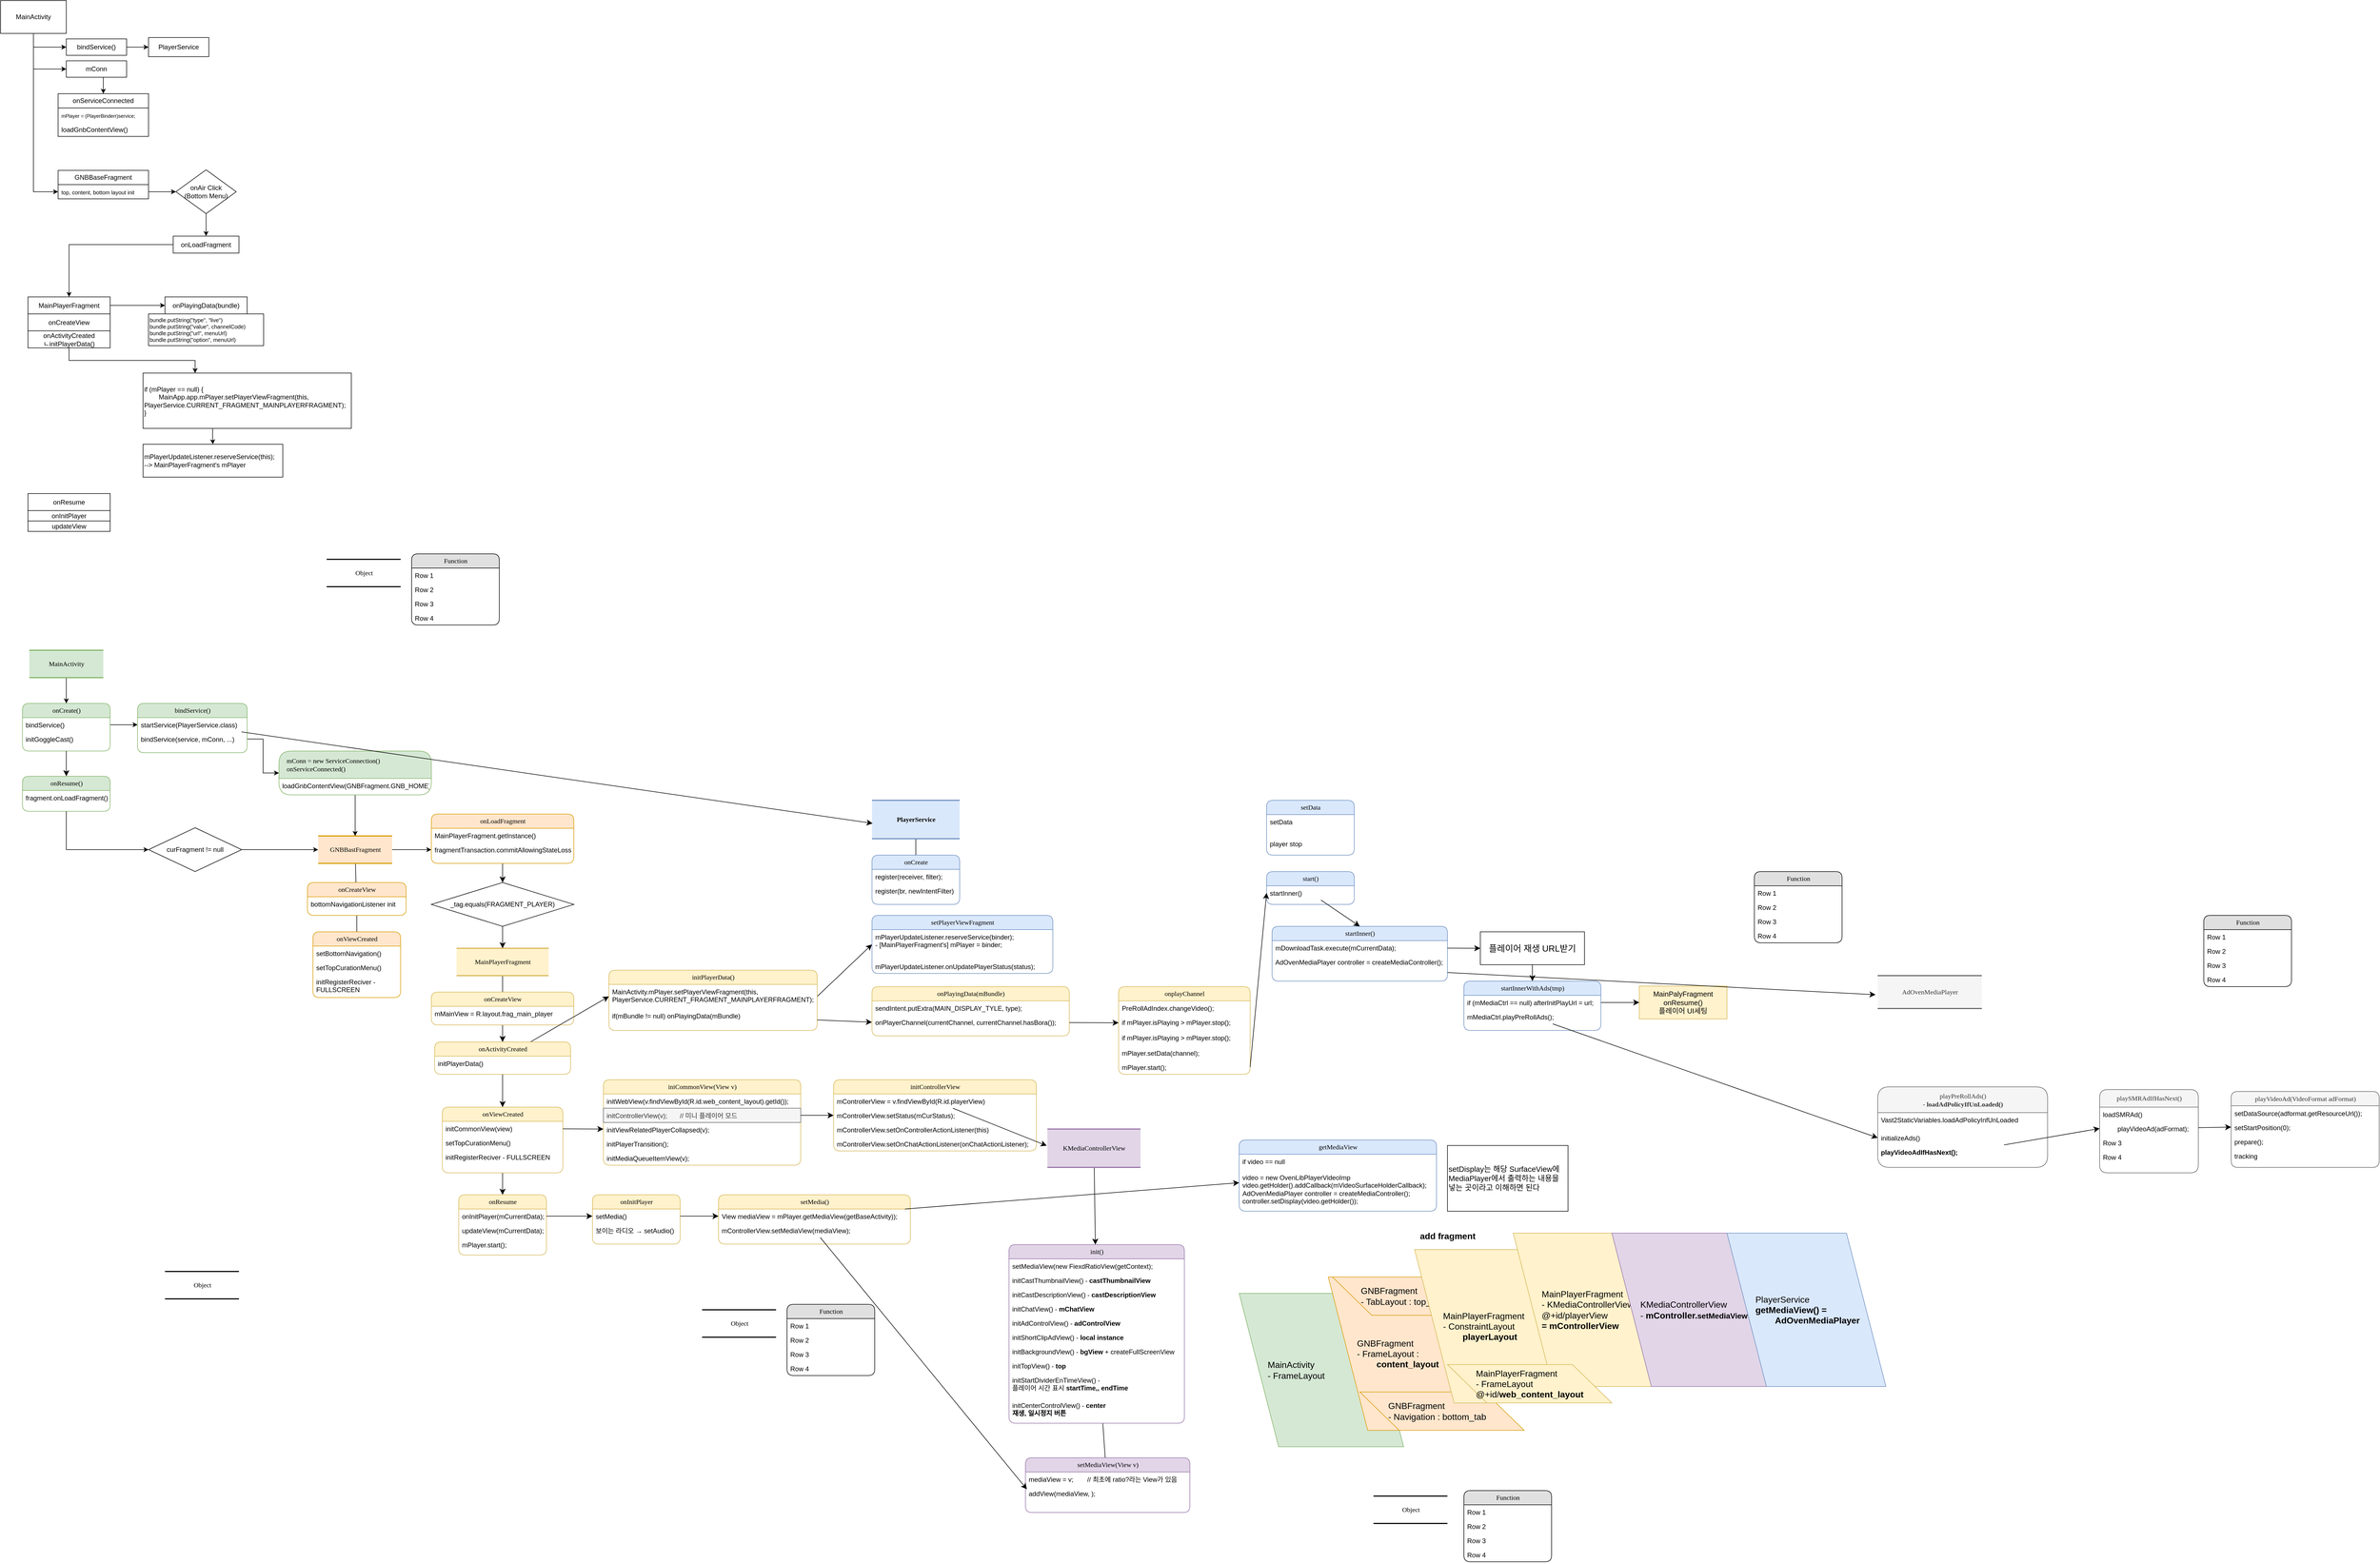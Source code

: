 <mxfile version="21.3.8" type="github">
  <diagram name="페이지-1" id="lN_Ez4DPIi1FrcsFWHEU">
    <mxGraphModel dx="1615" dy="1057" grid="1" gridSize="10" guides="1" tooltips="1" connect="1" arrows="1" fold="1" page="1" pageScale="1" pageWidth="1169" pageHeight="827" math="0" shadow="0">
      <root>
        <mxCell id="0" />
        <mxCell id="1" parent="0" />
        <mxCell id="NQmtmyxozf-WUEjUSKZb-177" style="edgeStyle=none;curved=1;rounded=0;orthogonalLoop=1;jettySize=auto;html=1;fontSize=12;startSize=8;endSize=8;" parent="1" source="NQmtmyxozf-WUEjUSKZb-161" edge="1">
          <mxGeometry relative="1" as="geometry">
            <mxPoint x="2099.107" y="2792" as="targetPoint" />
          </mxGeometry>
        </mxCell>
        <mxCell id="weB42L1TjuhbosJQEpLU-3" value="" style="edgeStyle=orthogonalEdgeStyle;rounded=0;orthogonalLoop=1;jettySize=auto;html=1;exitX=0.5;exitY=1;exitDx=0;exitDy=0;entryX=0;entryY=0.5;entryDx=0;entryDy=0;" parent="1" source="weB42L1TjuhbosJQEpLU-1" target="weB42L1TjuhbosJQEpLU-2" edge="1">
          <mxGeometry relative="1" as="geometry">
            <Array as="points">
              <mxPoint x="140" y="165" />
            </Array>
          </mxGeometry>
        </mxCell>
        <mxCell id="weB42L1TjuhbosJQEpLU-8" style="edgeStyle=orthogonalEdgeStyle;rounded=0;orthogonalLoop=1;jettySize=auto;html=1;entryX=0;entryY=0.5;entryDx=0;entryDy=0;" parent="1" source="weB42L1TjuhbosJQEpLU-1" target="weB42L1TjuhbosJQEpLU-7" edge="1">
          <mxGeometry relative="1" as="geometry" />
        </mxCell>
        <mxCell id="ol7Jl4catJTsZAui1Esi-1" style="edgeStyle=orthogonalEdgeStyle;rounded=0;orthogonalLoop=1;jettySize=auto;html=1;entryX=0;entryY=0.5;entryDx=0;entryDy=0;" parent="1" source="weB42L1TjuhbosJQEpLU-1" target="ol7Jl4catJTsZAui1Esi-3" edge="1">
          <mxGeometry relative="1" as="geometry">
            <mxPoint x="140" y="440" as="targetPoint" />
          </mxGeometry>
        </mxCell>
        <mxCell id="weB42L1TjuhbosJQEpLU-1" value="MainActivity" style="rounded=0;whiteSpace=wrap;html=1;" parent="1" vertex="1">
          <mxGeometry x="80" y="80" width="120" height="60" as="geometry" />
        </mxCell>
        <mxCell id="weB42L1TjuhbosJQEpLU-6" value="" style="edgeStyle=orthogonalEdgeStyle;rounded=0;orthogonalLoop=1;jettySize=auto;html=1;" parent="1" source="weB42L1TjuhbosJQEpLU-2" target="weB42L1TjuhbosJQEpLU-5" edge="1">
          <mxGeometry relative="1" as="geometry" />
        </mxCell>
        <mxCell id="weB42L1TjuhbosJQEpLU-2" value="bindService()" style="rounded=0;whiteSpace=wrap;html=1;" parent="1" vertex="1">
          <mxGeometry x="200" y="150" width="110" height="30" as="geometry" />
        </mxCell>
        <mxCell id="weB42L1TjuhbosJQEpLU-5" value="PlayerService" style="whiteSpace=wrap;html=1;rounded=0;" parent="1" vertex="1">
          <mxGeometry x="350" y="147.5" width="110" height="35" as="geometry" />
        </mxCell>
        <mxCell id="weB42L1TjuhbosJQEpLU-7" value="mConn" style="rounded=0;whiteSpace=wrap;html=1;" parent="1" vertex="1">
          <mxGeometry x="200" y="190" width="110" height="30" as="geometry" />
        </mxCell>
        <mxCell id="weB42L1TjuhbosJQEpLU-17" value="" style="edgeStyle=orthogonalEdgeStyle;rounded=0;orthogonalLoop=1;jettySize=auto;html=1;entryX=0.5;entryY=0;entryDx=0;entryDy=0;exitX=0.5;exitY=1;exitDx=0;exitDy=0;" parent="1" source="weB42L1TjuhbosJQEpLU-7" target="weB42L1TjuhbosJQEpLU-12" edge="1">
          <mxGeometry relative="1" as="geometry">
            <mxPoint x="255" y="270" as="sourcePoint" />
          </mxGeometry>
        </mxCell>
        <mxCell id="weB42L1TjuhbosJQEpLU-12" value="onServiceConnected" style="swimlane;fontStyle=0;childLayout=stackLayout;horizontal=1;startSize=26;fillColor=none;horizontalStack=0;resizeParent=1;resizeParentMax=0;resizeLast=0;collapsible=1;marginBottom=0;whiteSpace=wrap;html=1;" parent="1" vertex="1">
          <mxGeometry x="185" y="250" width="165" height="78" as="geometry" />
        </mxCell>
        <mxCell id="weB42L1TjuhbosJQEpLU-13" value="&lt;font style=&quot;font-size: 9px;&quot;&gt;mPlayer = (PlayerBinderr)service;&lt;/font&gt;" style="text;strokeColor=none;fillColor=none;align=left;verticalAlign=top;spacingLeft=4;spacingRight=4;overflow=hidden;rotatable=0;points=[[0,0.5],[1,0.5]];portConstraint=eastwest;whiteSpace=wrap;html=1;" parent="weB42L1TjuhbosJQEpLU-12" vertex="1">
          <mxGeometry y="26" width="165" height="26" as="geometry" />
        </mxCell>
        <mxCell id="weB42L1TjuhbosJQEpLU-14" value="loadGnbContentView()" style="text;strokeColor=none;fillColor=none;align=left;verticalAlign=top;spacingLeft=4;spacingRight=4;overflow=hidden;rotatable=0;points=[[0,0.5],[1,0.5]];portConstraint=eastwest;whiteSpace=wrap;html=1;" parent="weB42L1TjuhbosJQEpLU-12" vertex="1">
          <mxGeometry y="52" width="165" height="26" as="geometry" />
        </mxCell>
        <mxCell id="ol7Jl4catJTsZAui1Esi-6" style="edgeStyle=orthogonalEdgeStyle;rounded=0;orthogonalLoop=1;jettySize=auto;html=1;entryX=0;entryY=0.5;entryDx=0;entryDy=0;exitX=1;exitY=0.5;exitDx=0;exitDy=0;" parent="1" source="ol7Jl4catJTsZAui1Esi-3" target="ol7Jl4catJTsZAui1Esi-5" edge="1">
          <mxGeometry relative="1" as="geometry" />
        </mxCell>
        <mxCell id="ol7Jl4catJTsZAui1Esi-2" value="GNBBaseFragment" style="swimlane;fontStyle=0;childLayout=stackLayout;horizontal=1;startSize=26;fillColor=none;horizontalStack=0;resizeParent=1;resizeParentMax=0;resizeLast=0;collapsible=1;marginBottom=0;whiteSpace=wrap;html=1;" parent="1" vertex="1">
          <mxGeometry x="185" y="390" width="165" height="52" as="geometry" />
        </mxCell>
        <mxCell id="ol7Jl4catJTsZAui1Esi-3" value="&lt;font size=&quot;1&quot;&gt;top, content, bottom layout init&lt;br&gt;&lt;/font&gt;" style="text;strokeColor=none;fillColor=none;align=left;verticalAlign=top;spacingLeft=4;spacingRight=4;overflow=hidden;rotatable=0;points=[[0,0.5],[1,0.5]];portConstraint=eastwest;whiteSpace=wrap;html=1;" parent="ol7Jl4catJTsZAui1Esi-2" vertex="1">
          <mxGeometry y="26" width="165" height="26" as="geometry" />
        </mxCell>
        <mxCell id="ol7Jl4catJTsZAui1Esi-8" value="" style="edgeStyle=orthogonalEdgeStyle;rounded=0;orthogonalLoop=1;jettySize=auto;html=1;" parent="1" source="ol7Jl4catJTsZAui1Esi-5" target="ol7Jl4catJTsZAui1Esi-7" edge="1">
          <mxGeometry relative="1" as="geometry" />
        </mxCell>
        <mxCell id="ol7Jl4catJTsZAui1Esi-5" value="onAir Click&lt;br&gt;(Bottom Menu)" style="rhombus;whiteSpace=wrap;html=1;" parent="1" vertex="1">
          <mxGeometry x="400" y="389" width="110" height="80" as="geometry" />
        </mxCell>
        <mxCell id="ol7Jl4catJTsZAui1Esi-20" style="edgeStyle=orthogonalEdgeStyle;rounded=0;orthogonalLoop=1;jettySize=auto;html=1;entryX=0.5;entryY=0;entryDx=0;entryDy=0;" parent="1" source="ol7Jl4catJTsZAui1Esi-7" target="ol7Jl4catJTsZAui1Esi-17" edge="1">
          <mxGeometry relative="1" as="geometry" />
        </mxCell>
        <mxCell id="ol7Jl4catJTsZAui1Esi-7" value="onLoadFragment" style="whiteSpace=wrap;html=1;" parent="1" vertex="1">
          <mxGeometry x="395" y="510" width="120" height="31" as="geometry" />
        </mxCell>
        <mxCell id="ol7Jl4catJTsZAui1Esi-11" value="onPlayingData(bundle)" style="whiteSpace=wrap;html=1;" parent="1" vertex="1">
          <mxGeometry x="380" y="621" width="150" height="31" as="geometry" />
        </mxCell>
        <mxCell id="ol7Jl4catJTsZAui1Esi-15" value="bundle.putString(&quot;type&quot;, &quot;live&quot;)&lt;br&gt;bundle.putString(&quot;value&quot;, channelCode)&lt;br&gt;bundle.putString(&quot;url&quot;, menuUrl)&lt;br&gt;bundle.putString(&quot;option&quot;, menuUrl)" style="whiteSpace=wrap;html=1;fontSize=10;align=left;" parent="1" vertex="1">
          <mxGeometry x="350" y="652" width="210" height="58" as="geometry" />
        </mxCell>
        <mxCell id="ol7Jl4catJTsZAui1Esi-18" value="" style="edgeStyle=orthogonalEdgeStyle;rounded=0;orthogonalLoop=1;jettySize=auto;html=1;entryX=0;entryY=0.5;entryDx=0;entryDy=0;" parent="1" source="ol7Jl4catJTsZAui1Esi-17" target="ol7Jl4catJTsZAui1Esi-11" edge="1">
          <mxGeometry relative="1" as="geometry" />
        </mxCell>
        <mxCell id="ol7Jl4catJTsZAui1Esi-17" value="MainPlayerFragment" style="whiteSpace=wrap;html=1;" parent="1" vertex="1">
          <mxGeometry x="130" y="621" width="150" height="31" as="geometry" />
        </mxCell>
        <mxCell id="ol7Jl4catJTsZAui1Esi-21" value="onCreateView" style="whiteSpace=wrap;html=1;" parent="1" vertex="1">
          <mxGeometry x="130" y="652" width="150" height="31" as="geometry" />
        </mxCell>
        <mxCell id="ol7Jl4catJTsZAui1Esi-24" value="" style="edgeStyle=orthogonalEdgeStyle;rounded=0;orthogonalLoop=1;jettySize=auto;html=1;entryX=0.25;entryY=0;entryDx=0;entryDy=0;exitX=0.5;exitY=1;exitDx=0;exitDy=0;" parent="1" source="ol7Jl4catJTsZAui1Esi-22" target="ol7Jl4catJTsZAui1Esi-23" edge="1">
          <mxGeometry relative="1" as="geometry" />
        </mxCell>
        <mxCell id="ol7Jl4catJTsZAui1Esi-22" value="onActivityCreated&lt;br&gt;ㄴinitPlayerData()" style="whiteSpace=wrap;html=1;" parent="1" vertex="1">
          <mxGeometry x="130" y="683" width="150" height="31" as="geometry" />
        </mxCell>
        <mxCell id="ol7Jl4catJTsZAui1Esi-26" value="" style="edgeStyle=orthogonalEdgeStyle;rounded=0;orthogonalLoop=1;jettySize=auto;html=1;exitX=0.334;exitY=0.996;exitDx=0;exitDy=0;exitPerimeter=0;" parent="1" source="ol7Jl4catJTsZAui1Esi-23" target="ol7Jl4catJTsZAui1Esi-25" edge="1">
          <mxGeometry relative="1" as="geometry" />
        </mxCell>
        <mxCell id="ol7Jl4catJTsZAui1Esi-23" value="if (mPlayer == null) {&lt;br&gt;&lt;span style=&quot;white-space: pre;&quot;&gt;&#x9;&lt;/span&gt;MainApp.app.mPlayer.setPlayerViewFragment(this, PlayerService.CURRENT_FRAGMENT_MAINPLAYERFRAGMENT);&lt;br&gt;}" style="whiteSpace=wrap;html=1;align=left;" parent="1" vertex="1">
          <mxGeometry x="340" y="760" width="380" height="101" as="geometry" />
        </mxCell>
        <mxCell id="ol7Jl4catJTsZAui1Esi-25" value="mPlayerUpdateListener.reserveService(this);&lt;br&gt;--&amp;gt; MainPlayerFragment&#39;s mPlayer&lt;br&gt;" style="whiteSpace=wrap;html=1;align=left;" parent="1" vertex="1">
          <mxGeometry x="340" y="890" width="255" height="60" as="geometry" />
        </mxCell>
        <mxCell id="ol7Jl4catJTsZAui1Esi-27" value="onResume" style="whiteSpace=wrap;html=1;" parent="1" vertex="1">
          <mxGeometry x="130" y="980" width="150" height="31" as="geometry" />
        </mxCell>
        <mxCell id="ol7Jl4catJTsZAui1Esi-28" value="onInitPlayer" style="whiteSpace=wrap;html=1;" parent="1" vertex="1">
          <mxGeometry x="130" y="1011" width="150" height="19" as="geometry" />
        </mxCell>
        <mxCell id="ol7Jl4catJTsZAui1Esi-29" value="updateView" style="whiteSpace=wrap;html=1;" parent="1" vertex="1">
          <mxGeometry x="130" y="1030" width="150" height="19" as="geometry" />
        </mxCell>
        <mxCell id="NQmtmyxozf-WUEjUSKZb-1" value="onCreate()" style="swimlane;html=1;fontStyle=0;childLayout=stackLayout;horizontal=1;startSize=26;fillColor=#d5e8d4;horizontalStack=0;resizeParent=1;resizeLast=0;collapsible=1;marginBottom=0;swimlaneFillColor=#ffffff;align=center;rounded=1;shadow=0;comic=0;labelBackgroundColor=none;strokeWidth=1;fontFamily=Verdana;fontSize=12;strokeColor=#82b366;" parent="1" vertex="1">
          <mxGeometry x="120" y="1363" width="160" height="87" as="geometry" />
        </mxCell>
        <mxCell id="NQmtmyxozf-WUEjUSKZb-2" value="bindService()" style="text;html=1;strokeColor=none;fillColor=none;spacingLeft=4;spacingRight=4;whiteSpace=wrap;overflow=hidden;rotatable=0;points=[[0,0.5],[1,0.5]];portConstraint=eastwest;" parent="NQmtmyxozf-WUEjUSKZb-1" vertex="1">
          <mxGeometry y="26" width="160" height="26" as="geometry" />
        </mxCell>
        <mxCell id="NQmtmyxozf-WUEjUSKZb-3" value="initGoggleCast()" style="text;html=1;strokeColor=none;fillColor=none;spacingLeft=4;spacingRight=4;whiteSpace=wrap;overflow=hidden;rotatable=0;points=[[0,0.5],[1,0.5]];portConstraint=eastwest;" parent="NQmtmyxozf-WUEjUSKZb-1" vertex="1">
          <mxGeometry y="52" width="160" height="26" as="geometry" />
        </mxCell>
        <mxCell id="NQmtmyxozf-WUEjUSKZb-4" value="onResume()" style="swimlane;html=1;fontStyle=0;childLayout=stackLayout;horizontal=1;startSize=26;fillColor=#d5e8d4;horizontalStack=0;resizeParent=1;resizeLast=0;collapsible=1;marginBottom=0;swimlaneFillColor=#ffffff;align=center;rounded=1;shadow=0;comic=0;labelBackgroundColor=none;strokeWidth=1;fontFamily=Verdana;fontSize=12;strokeColor=#82b366;" parent="1" vertex="1">
          <mxGeometry x="120" y="1496" width="160" height="64" as="geometry">
            <mxRectangle x="160" y="266" width="90" height="30" as="alternateBounds" />
          </mxGeometry>
        </mxCell>
        <mxCell id="NQmtmyxozf-WUEjUSKZb-5" value="fragment.onLoadFragment()" style="text;html=1;strokeColor=none;fillColor=none;spacingLeft=4;spacingRight=4;whiteSpace=wrap;overflow=hidden;rotatable=0;points=[[0,0.5],[1,0.5]];portConstraint=eastwest;" parent="NQmtmyxozf-WUEjUSKZb-4" vertex="1">
          <mxGeometry y="26" width="160" height="26" as="geometry" />
        </mxCell>
        <mxCell id="NQmtmyxozf-WUEjUSKZb-6" style="edgeStyle=orthogonalEdgeStyle;html=1;labelBackgroundColor=none;startFill=0;startSize=8;endFill=1;endSize=8;fontFamily=Verdana;fontSize=12;" parent="1" source="NQmtmyxozf-WUEjUSKZb-1" target="NQmtmyxozf-WUEjUSKZb-4" edge="1">
          <mxGeometry relative="1" as="geometry" />
        </mxCell>
        <mxCell id="NQmtmyxozf-WUEjUSKZb-7" value="Function" style="swimlane;html=1;fontStyle=0;childLayout=stackLayout;horizontal=1;startSize=26;fillColor=#e0e0e0;horizontalStack=0;resizeParent=1;resizeLast=0;collapsible=1;marginBottom=0;swimlaneFillColor=#ffffff;align=center;rounded=1;shadow=0;comic=0;labelBackgroundColor=none;strokeWidth=1;fontFamily=Verdana;fontSize=12" parent="1" vertex="1">
          <mxGeometry x="830" y="1090" width="160" height="130" as="geometry">
            <mxRectangle x="740" y="-140" width="90" height="30" as="alternateBounds" />
          </mxGeometry>
        </mxCell>
        <mxCell id="NQmtmyxozf-WUEjUSKZb-8" value="Row 1" style="text;html=1;strokeColor=none;fillColor=none;spacingLeft=4;spacingRight=4;whiteSpace=wrap;overflow=hidden;rotatable=0;points=[[0,0.5],[1,0.5]];portConstraint=eastwest;" parent="NQmtmyxozf-WUEjUSKZb-7" vertex="1">
          <mxGeometry y="26" width="160" height="26" as="geometry" />
        </mxCell>
        <mxCell id="NQmtmyxozf-WUEjUSKZb-9" value="Row 2" style="text;html=1;strokeColor=none;fillColor=none;spacingLeft=4;spacingRight=4;whiteSpace=wrap;overflow=hidden;rotatable=0;points=[[0,0.5],[1,0.5]];portConstraint=eastwest;" parent="NQmtmyxozf-WUEjUSKZb-7" vertex="1">
          <mxGeometry y="52" width="160" height="26" as="geometry" />
        </mxCell>
        <mxCell id="NQmtmyxozf-WUEjUSKZb-10" value="Row 3" style="text;html=1;strokeColor=none;fillColor=none;spacingLeft=4;spacingRight=4;whiteSpace=wrap;overflow=hidden;rotatable=0;points=[[0,0.5],[1,0.5]];portConstraint=eastwest;" parent="NQmtmyxozf-WUEjUSKZb-7" vertex="1">
          <mxGeometry y="78" width="160" height="26" as="geometry" />
        </mxCell>
        <mxCell id="NQmtmyxozf-WUEjUSKZb-11" value="Row 4" style="text;html=1;strokeColor=none;fillColor=none;spacingLeft=4;spacingRight=4;whiteSpace=wrap;overflow=hidden;rotatable=0;points=[[0,0.5],[1,0.5]];portConstraint=eastwest;" parent="NQmtmyxozf-WUEjUSKZb-7" vertex="1">
          <mxGeometry y="104" width="160" height="26" as="geometry" />
        </mxCell>
        <mxCell id="NQmtmyxozf-WUEjUSKZb-12" value="Object" style="html=1;rounded=0;shadow=0;comic=0;labelBackgroundColor=none;strokeWidth=2;fontFamily=Verdana;fontSize=12;align=center;shape=mxgraph.ios7ui.horLines;" parent="1" vertex="1">
          <mxGeometry x="675" y="1100" width="135" height="50" as="geometry" />
        </mxCell>
        <mxCell id="NQmtmyxozf-WUEjUSKZb-13" style="edgeStyle=orthogonalEdgeStyle;rounded=0;orthogonalLoop=1;jettySize=auto;html=1;entryX=0.5;entryY=0;entryDx=0;entryDy=0;" parent="1" source="NQmtmyxozf-WUEjUSKZb-14" target="NQmtmyxozf-WUEjUSKZb-1" edge="1">
          <mxGeometry relative="1" as="geometry" />
        </mxCell>
        <mxCell id="NQmtmyxozf-WUEjUSKZb-14" value="MainActivity" style="html=1;rounded=0;shadow=0;comic=0;labelBackgroundColor=none;strokeWidth=2;fontFamily=Verdana;fontSize=12;align=center;shape=mxgraph.ios7ui.horLines;fillColor=#d5e8d4;strokeColor=#82b366;" parent="1" vertex="1">
          <mxGeometry x="132.5" y="1266" width="135" height="50" as="geometry" />
        </mxCell>
        <mxCell id="NQmtmyxozf-WUEjUSKZb-15" value="" style="edgeStyle=none;curved=1;rounded=0;orthogonalLoop=1;jettySize=auto;html=1;fontSize=12;startSize=8;endSize=8;" parent="1" source="NQmtmyxozf-WUEjUSKZb-16" target="NQmtmyxozf-WUEjUSKZb-43" edge="1">
          <mxGeometry relative="1" as="geometry" />
        </mxCell>
        <mxCell id="NQmtmyxozf-WUEjUSKZb-16" value="onLoadFragment" style="swimlane;html=1;fontStyle=0;childLayout=stackLayout;horizontal=1;startSize=26;fillColor=#ffe6cc;horizontalStack=0;resizeParent=1;resizeLast=0;collapsible=1;marginBottom=0;swimlaneFillColor=#ffffff;align=center;rounded=1;shadow=0;comic=0;labelBackgroundColor=none;strokeWidth=1;fontFamily=Verdana;fontSize=12;strokeColor=#d79b00;" parent="1" vertex="1">
          <mxGeometry x="866" y="1565" width="260" height="90" as="geometry" />
        </mxCell>
        <mxCell id="NQmtmyxozf-WUEjUSKZb-17" value="MainPlayerFragment.getInstance()" style="text;html=1;strokeColor=none;fillColor=none;spacingLeft=4;spacingRight=4;whiteSpace=wrap;overflow=hidden;rotatable=0;points=[[0,0.5],[1,0.5]];portConstraint=eastwest;" parent="NQmtmyxozf-WUEjUSKZb-16" vertex="1">
          <mxGeometry y="26" width="260" height="26" as="geometry" />
        </mxCell>
        <mxCell id="NQmtmyxozf-WUEjUSKZb-18" value="fragmentTransaction.commitAllowingStateLoss()" style="text;html=1;strokeColor=none;fillColor=none;spacingLeft=4;spacingRight=4;whiteSpace=wrap;overflow=hidden;rotatable=0;points=[[0,0.5],[1,0.5]];portConstraint=eastwest;" parent="NQmtmyxozf-WUEjUSKZb-16" vertex="1">
          <mxGeometry y="52" width="260" height="26" as="geometry" />
        </mxCell>
        <mxCell id="NQmtmyxozf-WUEjUSKZb-19" value="" style="edgeStyle=orthogonalEdgeStyle;rounded=0;orthogonalLoop=1;jettySize=auto;html=1;" parent="1" source="NQmtmyxozf-WUEjUSKZb-21" target="NQmtmyxozf-WUEjUSKZb-18" edge="1">
          <mxGeometry relative="1" as="geometry" />
        </mxCell>
        <mxCell id="NQmtmyxozf-WUEjUSKZb-20" value="" style="edgeStyle=none;curved=1;rounded=0;orthogonalLoop=1;jettySize=auto;html=1;fontSize=12;startSize=8;endSize=8;" parent="1" source="NQmtmyxozf-WUEjUSKZb-21" edge="1">
          <mxGeometry relative="1" as="geometry">
            <mxPoint x="729.688" y="1742" as="targetPoint" />
          </mxGeometry>
        </mxCell>
        <mxCell id="NQmtmyxozf-WUEjUSKZb-21" value="GNBBastFragment" style="html=1;rounded=0;shadow=0;comic=0;labelBackgroundColor=none;strokeWidth=2;fontFamily=Verdana;fontSize=12;align=center;shape=mxgraph.ios7ui.horLines;fillColor=#ffe6cc;strokeColor=#d79b00;" parent="1" vertex="1">
          <mxGeometry x="659.5" y="1605" width="135" height="50" as="geometry" />
        </mxCell>
        <mxCell id="NQmtmyxozf-WUEjUSKZb-22" value="" style="edgeStyle=orthogonalEdgeStyle;rounded=0;orthogonalLoop=1;jettySize=auto;html=1;" parent="1" source="NQmtmyxozf-WUEjUSKZb-23" target="NQmtmyxozf-WUEjUSKZb-21" edge="1">
          <mxGeometry relative="1" as="geometry" />
        </mxCell>
        <mxCell id="NQmtmyxozf-WUEjUSKZb-23" value="curFragment != null" style="rhombus;whiteSpace=wrap;html=1;" parent="1" vertex="1">
          <mxGeometry x="350" y="1590" width="170" height="80" as="geometry" />
        </mxCell>
        <mxCell id="NQmtmyxozf-WUEjUSKZb-24" style="edgeStyle=orthogonalEdgeStyle;rounded=0;orthogonalLoop=1;jettySize=auto;html=1;entryX=0;entryY=0.5;entryDx=0;entryDy=0;exitX=0.5;exitY=1;exitDx=0;exitDy=0;" parent="1" source="NQmtmyxozf-WUEjUSKZb-4" target="NQmtmyxozf-WUEjUSKZb-23" edge="1">
          <mxGeometry relative="1" as="geometry" />
        </mxCell>
        <mxCell id="NQmtmyxozf-WUEjUSKZb-25" value="bindService()" style="swimlane;html=1;fontStyle=0;childLayout=stackLayout;horizontal=1;startSize=26;fillColor=#d5e8d4;horizontalStack=0;resizeParent=1;resizeLast=0;collapsible=1;marginBottom=0;swimlaneFillColor=#ffffff;align=center;rounded=1;shadow=0;comic=0;labelBackgroundColor=none;strokeWidth=1;fontFamily=Verdana;fontSize=12;strokeColor=#82b366;" parent="1" vertex="1">
          <mxGeometry x="330" y="1363" width="200" height="90" as="geometry">
            <mxRectangle x="740" y="-140" width="90" height="30" as="alternateBounds" />
          </mxGeometry>
        </mxCell>
        <mxCell id="NQmtmyxozf-WUEjUSKZb-26" value="startService(PlayerService.class)" style="text;html=1;strokeColor=none;fillColor=none;spacingLeft=4;spacingRight=4;whiteSpace=wrap;overflow=hidden;rotatable=0;points=[[0,0.5],[1,0.5]];portConstraint=eastwest;" parent="NQmtmyxozf-WUEjUSKZb-25" vertex="1">
          <mxGeometry y="26" width="200" height="26" as="geometry" />
        </mxCell>
        <mxCell id="NQmtmyxozf-WUEjUSKZb-27" value="bindService(service, mConn, ...)" style="text;html=1;strokeColor=none;fillColor=none;spacingLeft=4;spacingRight=4;whiteSpace=wrap;overflow=hidden;rotatable=0;points=[[0,0.5],[1,0.5]];portConstraint=eastwest;" parent="NQmtmyxozf-WUEjUSKZb-25" vertex="1">
          <mxGeometry y="52" width="200" height="26" as="geometry" />
        </mxCell>
        <mxCell id="NQmtmyxozf-WUEjUSKZb-28" style="edgeStyle=orthogonalEdgeStyle;rounded=0;orthogonalLoop=1;jettySize=auto;html=1;" parent="1" source="NQmtmyxozf-WUEjUSKZb-29" target="NQmtmyxozf-WUEjUSKZb-21" edge="1">
          <mxGeometry relative="1" as="geometry" />
        </mxCell>
        <mxCell id="NQmtmyxozf-WUEjUSKZb-29" value="mConn = new ServiceConnection()&lt;br&gt;onServiceConnected()" style="swimlane;html=1;fontStyle=0;childLayout=stackLayout;horizontal=1;startSize=50;fillColor=#d5e8d4;horizontalStack=0;resizeParent=1;resizeLast=0;collapsible=1;marginBottom=0;swimlaneFillColor=#ffffff;align=left;rounded=1;shadow=0;comic=0;labelBackgroundColor=none;strokeWidth=1;fontFamily=Verdana;fontSize=12;spacingLeft=12;strokeColor=#82b366;" parent="1" vertex="1">
          <mxGeometry x="588" y="1450" width="278" height="80" as="geometry">
            <mxRectangle x="740" y="-140" width="90" height="30" as="alternateBounds" />
          </mxGeometry>
        </mxCell>
        <mxCell id="NQmtmyxozf-WUEjUSKZb-30" value="loadGnbContentView(GNBFragment.GNB_HOME);" style="text;html=1;strokeColor=none;fillColor=none;spacingLeft=4;spacingRight=4;whiteSpace=wrap;overflow=hidden;rotatable=0;points=[[0,0.5],[1,0.5]];portConstraint=eastwest;" parent="NQmtmyxozf-WUEjUSKZb-29" vertex="1">
          <mxGeometry y="50" width="278" height="26" as="geometry" />
        </mxCell>
        <mxCell id="NQmtmyxozf-WUEjUSKZb-31" value="" style="edgeStyle=orthogonalEdgeStyle;rounded=0;orthogonalLoop=1;jettySize=auto;html=1;" parent="1" source="NQmtmyxozf-WUEjUSKZb-2" target="NQmtmyxozf-WUEjUSKZb-26" edge="1">
          <mxGeometry relative="1" as="geometry" />
        </mxCell>
        <mxCell id="NQmtmyxozf-WUEjUSKZb-32" style="edgeStyle=orthogonalEdgeStyle;rounded=0;orthogonalLoop=1;jettySize=auto;html=1;entryX=0;entryY=0.5;entryDx=0;entryDy=0;" parent="1" source="NQmtmyxozf-WUEjUSKZb-27" target="NQmtmyxozf-WUEjUSKZb-29" edge="1">
          <mxGeometry relative="1" as="geometry" />
        </mxCell>
        <mxCell id="NQmtmyxozf-WUEjUSKZb-33" value="" style="edgeStyle=none;curved=1;rounded=0;orthogonalLoop=1;jettySize=auto;html=1;fontSize=12;startSize=8;endSize=8;" parent="1" source="NQmtmyxozf-WUEjUSKZb-34" edge="1">
          <mxGeometry relative="1" as="geometry">
            <mxPoint x="730" y="1900" as="targetPoint" />
          </mxGeometry>
        </mxCell>
        <mxCell id="NQmtmyxozf-WUEjUSKZb-34" value="onCreateView" style="swimlane;html=1;fontStyle=0;childLayout=stackLayout;horizontal=1;startSize=26;fillColor=#ffe6cc;horizontalStack=0;resizeParent=1;resizeLast=0;collapsible=1;marginBottom=0;swimlaneFillColor=#ffffff;align=center;rounded=1;shadow=0;comic=0;labelBackgroundColor=none;strokeWidth=1;fontFamily=Verdana;fontSize=12;strokeColor=#d79b00;" parent="1" vertex="1">
          <mxGeometry x="640" y="1690" width="180" height="60" as="geometry">
            <mxRectangle x="740" y="-140" width="90" height="30" as="alternateBounds" />
          </mxGeometry>
        </mxCell>
        <mxCell id="NQmtmyxozf-WUEjUSKZb-35" value="bottomNavigationListener init" style="text;html=1;strokeColor=none;fillColor=none;spacingLeft=4;spacingRight=4;whiteSpace=wrap;overflow=hidden;rotatable=0;points=[[0,0.5],[1,0.5]];portConstraint=eastwest;" parent="NQmtmyxozf-WUEjUSKZb-34" vertex="1">
          <mxGeometry y="26" width="180" height="26" as="geometry" />
        </mxCell>
        <mxCell id="NQmtmyxozf-WUEjUSKZb-36" value="onViewCreated" style="swimlane;html=1;fontStyle=0;childLayout=stackLayout;horizontal=1;startSize=26;horizontalStack=0;resizeParent=1;resizeLast=0;collapsible=1;marginBottom=0;swimlaneFillColor=#ffffff;align=center;rounded=1;shadow=0;comic=0;labelBackgroundColor=none;strokeWidth=1;fontFamily=Verdana;fontSize=12;fillColor=#ffe6cc;strokeColor=#d79b00;" parent="1" vertex="1">
          <mxGeometry x="650" y="1780" width="160" height="120" as="geometry">
            <mxRectangle x="740" y="-140" width="90" height="30" as="alternateBounds" />
          </mxGeometry>
        </mxCell>
        <mxCell id="NQmtmyxozf-WUEjUSKZb-37" value="setBottomNavigation()" style="text;html=1;strokeColor=none;fillColor=none;spacingLeft=4;spacingRight=4;whiteSpace=wrap;overflow=hidden;rotatable=0;points=[[0,0.5],[1,0.5]];portConstraint=eastwest;" parent="NQmtmyxozf-WUEjUSKZb-36" vertex="1">
          <mxGeometry y="26" width="160" height="26" as="geometry" />
        </mxCell>
        <mxCell id="NQmtmyxozf-WUEjUSKZb-38" value="setTopCurationMenu()" style="text;html=1;strokeColor=none;fillColor=none;spacingLeft=4;spacingRight=4;whiteSpace=wrap;overflow=hidden;rotatable=0;points=[[0,0.5],[1,0.5]];portConstraint=eastwest;" parent="NQmtmyxozf-WUEjUSKZb-36" vertex="1">
          <mxGeometry y="52" width="160" height="26" as="geometry" />
        </mxCell>
        <mxCell id="NQmtmyxozf-WUEjUSKZb-39" value="initRegisterReciver - FULLSCREEN" style="text;html=1;strokeColor=none;fillColor=none;spacingLeft=4;spacingRight=4;whiteSpace=wrap;overflow=hidden;rotatable=0;points=[[0,0.5],[1,0.5]];portConstraint=eastwest;" parent="NQmtmyxozf-WUEjUSKZb-36" vertex="1">
          <mxGeometry y="78" width="160" height="42" as="geometry" />
        </mxCell>
        <mxCell id="NQmtmyxozf-WUEjUSKZb-40" value="" style="edgeStyle=none;curved=1;rounded=0;orthogonalLoop=1;jettySize=auto;html=1;fontSize=12;startSize=8;endSize=8;" parent="1" source="NQmtmyxozf-WUEjUSKZb-41" target="NQmtmyxozf-WUEjUSKZb-46" edge="1">
          <mxGeometry relative="1" as="geometry" />
        </mxCell>
        <mxCell id="NQmtmyxozf-WUEjUSKZb-41" value="MainPlayerFragment" style="html=1;rounded=0;shadow=0;comic=0;labelBackgroundColor=none;strokeWidth=2;fontFamily=Verdana;fontSize=12;align=center;shape=mxgraph.ios7ui.horLines;fillColor=#fff2cc;strokeColor=#d6b656;" parent="1" vertex="1">
          <mxGeometry x="912" y="1810" width="168" height="50" as="geometry" />
        </mxCell>
        <mxCell id="NQmtmyxozf-WUEjUSKZb-42" value="" style="edgeStyle=none;curved=1;rounded=0;orthogonalLoop=1;jettySize=auto;html=1;fontSize=12;startSize=8;endSize=8;" parent="1" source="NQmtmyxozf-WUEjUSKZb-43" target="NQmtmyxozf-WUEjUSKZb-41" edge="1">
          <mxGeometry relative="1" as="geometry" />
        </mxCell>
        <mxCell id="NQmtmyxozf-WUEjUSKZb-43" value="_tag.equals(FRAGMENT_PLAYER)" style="rhombus;whiteSpace=wrap;html=1;fontSize=12;" parent="1" vertex="1">
          <mxGeometry x="866" y="1690" width="260" height="80" as="geometry" />
        </mxCell>
        <mxCell id="NQmtmyxozf-WUEjUSKZb-44" value="" style="edgeStyle=none;curved=1;rounded=0;orthogonalLoop=1;jettySize=auto;html=1;fontSize=12;startSize=8;endSize=8;entryX=0.5;entryY=0;entryDx=0;entryDy=0;" parent="1" source="NQmtmyxozf-WUEjUSKZb-45" target="NQmtmyxozf-WUEjUSKZb-78" edge="1">
          <mxGeometry relative="1" as="geometry">
            <mxPoint x="996" y="2085" as="targetPoint" />
          </mxGeometry>
        </mxCell>
        <mxCell id="NQmtmyxozf-WUEjUSKZb-45" value="onCreateView" style="swimlane;html=1;fontStyle=0;childLayout=stackLayout;horizontal=1;startSize=26;fillColor=#fff2cc;horizontalStack=0;resizeParent=1;resizeLast=0;collapsible=1;marginBottom=0;swimlaneFillColor=#ffffff;align=center;rounded=1;shadow=0;comic=0;labelBackgroundColor=none;strokeWidth=1;fontFamily=Verdana;fontSize=12;strokeColor=#d6b656;" parent="1" vertex="1">
          <mxGeometry x="866" y="1890" width="260" height="60" as="geometry">
            <mxRectangle x="740" y="-140" width="90" height="30" as="alternateBounds" />
          </mxGeometry>
        </mxCell>
        <mxCell id="NQmtmyxozf-WUEjUSKZb-46" value="mMainView = R.layout.frag_main_player" style="text;html=1;strokeColor=none;fillColor=none;spacingLeft=4;spacingRight=4;whiteSpace=wrap;overflow=hidden;rotatable=0;points=[[0,0.5],[1,0.5]];portConstraint=eastwest;" parent="NQmtmyxozf-WUEjUSKZb-45" vertex="1">
          <mxGeometry y="26" width="260" height="26" as="geometry" />
        </mxCell>
        <mxCell id="NQmtmyxozf-WUEjUSKZb-47" value="" style="edgeStyle=none;curved=1;rounded=0;orthogonalLoop=1;jettySize=auto;html=1;fontSize=12;startSize=8;endSize=8;entryX=0.5;entryY=0;entryDx=0;entryDy=0;" parent="1" source="NQmtmyxozf-WUEjUSKZb-48" target="NQmtmyxozf-WUEjUSKZb-65" edge="1">
          <mxGeometry relative="1" as="geometry" />
        </mxCell>
        <mxCell id="NQmtmyxozf-WUEjUSKZb-48" value="onViewCreated" style="swimlane;html=1;fontStyle=0;childLayout=stackLayout;horizontal=1;startSize=26;fillColor=#fff2cc;horizontalStack=0;resizeParent=1;resizeLast=0;collapsible=1;marginBottom=0;swimlaneFillColor=#ffffff;align=center;rounded=1;shadow=0;comic=0;labelBackgroundColor=none;strokeWidth=1;fontFamily=Verdana;fontSize=12;strokeColor=#d6b656;" parent="1" vertex="1">
          <mxGeometry x="886" y="2100" width="220" height="120" as="geometry">
            <mxRectangle x="740" y="-140" width="90" height="30" as="alternateBounds" />
          </mxGeometry>
        </mxCell>
        <mxCell id="NQmtmyxozf-WUEjUSKZb-49" value="initCommonView(view)" style="text;html=1;strokeColor=none;fillColor=none;spacingLeft=4;spacingRight=4;whiteSpace=wrap;overflow=hidden;rotatable=0;points=[[0,0.5],[1,0.5]];portConstraint=eastwest;" parent="NQmtmyxozf-WUEjUSKZb-48" vertex="1">
          <mxGeometry y="26" width="220" height="26" as="geometry" />
        </mxCell>
        <mxCell id="NQmtmyxozf-WUEjUSKZb-50" value="setTopCurationMenu()" style="text;html=1;strokeColor=none;fillColor=none;spacingLeft=4;spacingRight=4;whiteSpace=wrap;overflow=hidden;rotatable=0;points=[[0,0.5],[1,0.5]];portConstraint=eastwest;" parent="NQmtmyxozf-WUEjUSKZb-48" vertex="1">
          <mxGeometry y="52" width="220" height="26" as="geometry" />
        </mxCell>
        <mxCell id="NQmtmyxozf-WUEjUSKZb-51" value="initRegisterReciver - FULLSCREEN" style="text;html=1;strokeColor=none;fillColor=none;spacingLeft=4;spacingRight=4;whiteSpace=wrap;overflow=hidden;rotatable=0;points=[[0,0.5],[1,0.5]];portConstraint=eastwest;" parent="NQmtmyxozf-WUEjUSKZb-48" vertex="1">
          <mxGeometry y="78" width="220" height="42" as="geometry" />
        </mxCell>
        <mxCell id="NQmtmyxozf-WUEjUSKZb-52" value="iniCommonView(View v)" style="swimlane;html=1;fontStyle=0;childLayout=stackLayout;horizontal=1;startSize=26;fillColor=#fff2cc;horizontalStack=0;resizeParent=1;resizeLast=0;collapsible=1;marginBottom=0;swimlaneFillColor=#ffffff;align=center;rounded=1;shadow=0;comic=0;labelBackgroundColor=none;strokeWidth=1;fontFamily=Verdana;fontSize=12;strokeColor=#d6b656;" parent="1" vertex="1">
          <mxGeometry x="1180" y="2050" width="360" height="156" as="geometry">
            <mxRectangle x="740" y="-140" width="90" height="30" as="alternateBounds" />
          </mxGeometry>
        </mxCell>
        <mxCell id="NQmtmyxozf-WUEjUSKZb-53" value="initWebView(v.findViewById(R.id.web_content_layout).getId());" style="text;html=1;strokeColor=none;fillColor=none;spacingLeft=4;spacingRight=4;whiteSpace=wrap;overflow=hidden;rotatable=0;points=[[0,0.5],[1,0.5]];portConstraint=eastwest;" parent="NQmtmyxozf-WUEjUSKZb-52" vertex="1">
          <mxGeometry y="26" width="360" height="26" as="geometry" />
        </mxCell>
        <mxCell id="NQmtmyxozf-WUEjUSKZb-54" value="initControllerView(v);&lt;span style=&quot;white-space: pre;&quot;&gt;&#x9;&lt;/span&gt;// 미니 플레이어 모드" style="text;html=1;strokeColor=#666666;fillColor=#f5f5f5;spacingLeft=4;spacingRight=4;whiteSpace=wrap;overflow=hidden;rotatable=0;points=[[0,0.5],[1,0.5]];portConstraint=eastwest;fontColor=#333333;" parent="NQmtmyxozf-WUEjUSKZb-52" vertex="1">
          <mxGeometry y="52" width="360" height="26" as="geometry" />
        </mxCell>
        <mxCell id="NQmtmyxozf-WUEjUSKZb-55" value="initViewRelatedPlayerCollapsed(v);" style="text;html=1;strokeColor=none;fillColor=none;spacingLeft=4;spacingRight=4;whiteSpace=wrap;overflow=hidden;rotatable=0;points=[[0,0.5],[1,0.5]];portConstraint=eastwest;" parent="NQmtmyxozf-WUEjUSKZb-52" vertex="1">
          <mxGeometry y="78" width="360" height="26" as="geometry" />
        </mxCell>
        <mxCell id="NQmtmyxozf-WUEjUSKZb-56" value="initPlayerTransition();" style="text;html=1;strokeColor=none;fillColor=none;spacingLeft=4;spacingRight=4;whiteSpace=wrap;overflow=hidden;rotatable=0;points=[[0,0.5],[1,0.5]];portConstraint=eastwest;" parent="NQmtmyxozf-WUEjUSKZb-52" vertex="1">
          <mxGeometry y="104" width="360" height="26" as="geometry" />
        </mxCell>
        <mxCell id="NQmtmyxozf-WUEjUSKZb-57" value="initMediaQueueItemView(v);" style="text;html=1;strokeColor=none;fillColor=none;spacingLeft=4;spacingRight=4;whiteSpace=wrap;overflow=hidden;rotatable=0;points=[[0,0.5],[1,0.5]];portConstraint=eastwest;" parent="NQmtmyxozf-WUEjUSKZb-52" vertex="1">
          <mxGeometry y="130" width="360" height="26" as="geometry" />
        </mxCell>
        <mxCell id="NQmtmyxozf-WUEjUSKZb-58" value="" style="edgeStyle=none;curved=1;rounded=0;orthogonalLoop=1;jettySize=auto;html=1;fontSize=12;startSize=8;endSize=8;" parent="1" source="NQmtmyxozf-WUEjUSKZb-49" target="NQmtmyxozf-WUEjUSKZb-55" edge="1">
          <mxGeometry relative="1" as="geometry" />
        </mxCell>
        <mxCell id="NQmtmyxozf-WUEjUSKZb-59" value="initControllerView" style="swimlane;html=1;fontStyle=0;childLayout=stackLayout;horizontal=1;startSize=26;fillColor=#fff2cc;horizontalStack=0;resizeParent=1;resizeLast=0;collapsible=1;marginBottom=0;swimlaneFillColor=#ffffff;align=center;rounded=1;shadow=0;comic=0;labelBackgroundColor=none;strokeWidth=1;fontFamily=Verdana;fontSize=12;strokeColor=#d6b656;" parent="1" vertex="1">
          <mxGeometry x="1600" y="2050" width="370" height="130" as="geometry">
            <mxRectangle x="740" y="-140" width="90" height="30" as="alternateBounds" />
          </mxGeometry>
        </mxCell>
        <mxCell id="NQmtmyxozf-WUEjUSKZb-60" value="mControllerView = v.findViewById(R.id.playerView)" style="text;html=1;strokeColor=none;fillColor=none;spacingLeft=4;spacingRight=4;whiteSpace=wrap;overflow=hidden;rotatable=0;points=[[0,0.5],[1,0.5]];portConstraint=eastwest;" parent="NQmtmyxozf-WUEjUSKZb-59" vertex="1">
          <mxGeometry y="26" width="370" height="26" as="geometry" />
        </mxCell>
        <mxCell id="NQmtmyxozf-WUEjUSKZb-61" value="mControllerView.setStatus(mCurStatus);" style="text;html=1;strokeColor=none;fillColor=none;spacingLeft=4;spacingRight=4;whiteSpace=wrap;overflow=hidden;rotatable=0;points=[[0,0.5],[1,0.5]];portConstraint=eastwest;" parent="NQmtmyxozf-WUEjUSKZb-59" vertex="1">
          <mxGeometry y="52" width="370" height="26" as="geometry" />
        </mxCell>
        <mxCell id="NQmtmyxozf-WUEjUSKZb-62" value="mControllerView.setOnControllerActionListener(this)" style="text;html=1;strokeColor=none;fillColor=none;spacingLeft=4;spacingRight=4;whiteSpace=wrap;overflow=hidden;rotatable=0;points=[[0,0.5],[1,0.5]];portConstraint=eastwest;" parent="NQmtmyxozf-WUEjUSKZb-59" vertex="1">
          <mxGeometry y="78" width="370" height="26" as="geometry" />
        </mxCell>
        <mxCell id="NQmtmyxozf-WUEjUSKZb-63" value="mControllerView.setOnChatActionListener(onChatActionListener);" style="text;html=1;strokeColor=none;fillColor=none;spacingLeft=4;spacingRight=4;whiteSpace=wrap;overflow=hidden;rotatable=0;points=[[0,0.5],[1,0.5]];portConstraint=eastwest;" parent="NQmtmyxozf-WUEjUSKZb-59" vertex="1">
          <mxGeometry y="104" width="370" height="26" as="geometry" />
        </mxCell>
        <mxCell id="NQmtmyxozf-WUEjUSKZb-64" style="edgeStyle=none;curved=1;rounded=0;orthogonalLoop=1;jettySize=auto;html=1;entryX=0;entryY=0.5;entryDx=0;entryDy=0;fontSize=12;startSize=8;endSize=8;" parent="1" source="NQmtmyxozf-WUEjUSKZb-54" target="NQmtmyxozf-WUEjUSKZb-61" edge="1">
          <mxGeometry relative="1" as="geometry" />
        </mxCell>
        <mxCell id="NQmtmyxozf-WUEjUSKZb-65" value="onResume" style="swimlane;html=1;fontStyle=0;childLayout=stackLayout;horizontal=1;startSize=26;fillColor=#fff2cc;horizontalStack=0;resizeParent=1;resizeLast=0;collapsible=1;marginBottom=0;swimlaneFillColor=#ffffff;align=center;rounded=1;shadow=0;comic=0;labelBackgroundColor=none;strokeWidth=1;fontFamily=Verdana;fontSize=12;strokeColor=#d6b656;" parent="1" vertex="1">
          <mxGeometry x="916" y="2260" width="160" height="110" as="geometry">
            <mxRectangle x="740" y="-140" width="90" height="30" as="alternateBounds" />
          </mxGeometry>
        </mxCell>
        <mxCell id="NQmtmyxozf-WUEjUSKZb-66" value="onInitPlayer(mCurrentData);" style="text;html=1;strokeColor=none;fillColor=none;spacingLeft=4;spacingRight=4;whiteSpace=wrap;overflow=hidden;rotatable=0;points=[[0,0.5],[1,0.5]];portConstraint=eastwest;" parent="NQmtmyxozf-WUEjUSKZb-65" vertex="1">
          <mxGeometry y="26" width="160" height="26" as="geometry" />
        </mxCell>
        <mxCell id="NQmtmyxozf-WUEjUSKZb-67" value="updateView(mCurrentData);" style="text;html=1;strokeColor=none;fillColor=none;spacingLeft=4;spacingRight=4;whiteSpace=wrap;overflow=hidden;rotatable=0;points=[[0,0.5],[1,0.5]];portConstraint=eastwest;" parent="NQmtmyxozf-WUEjUSKZb-65" vertex="1">
          <mxGeometry y="52" width="160" height="26" as="geometry" />
        </mxCell>
        <mxCell id="NQmtmyxozf-WUEjUSKZb-68" value="mPlayer.start();" style="text;html=1;strokeColor=none;fillColor=none;spacingLeft=4;spacingRight=4;whiteSpace=wrap;overflow=hidden;rotatable=0;points=[[0,0.5],[1,0.5]];portConstraint=eastwest;" parent="NQmtmyxozf-WUEjUSKZb-65" vertex="1">
          <mxGeometry y="78" width="160" height="26" as="geometry" />
        </mxCell>
        <mxCell id="NQmtmyxozf-WUEjUSKZb-69" value="Object" style="html=1;rounded=0;shadow=0;comic=0;labelBackgroundColor=none;strokeWidth=2;fontFamily=Verdana;fontSize=12;align=center;shape=mxgraph.ios7ui.horLines;" parent="1" vertex="1">
          <mxGeometry x="380" y="2400" width="135" height="50" as="geometry" />
        </mxCell>
        <mxCell id="NQmtmyxozf-WUEjUSKZb-70" value="Function" style="swimlane;html=1;fontStyle=0;childLayout=stackLayout;horizontal=1;startSize=26;fillColor=#e0e0e0;horizontalStack=0;resizeParent=1;resizeLast=0;collapsible=1;marginBottom=0;swimlaneFillColor=#ffffff;align=center;rounded=1;shadow=0;comic=0;labelBackgroundColor=none;strokeWidth=1;fontFamily=Verdana;fontSize=12" parent="1" vertex="1">
          <mxGeometry x="1515" y="2460" width="160" height="130" as="geometry">
            <mxRectangle x="740" y="-140" width="90" height="30" as="alternateBounds" />
          </mxGeometry>
        </mxCell>
        <mxCell id="NQmtmyxozf-WUEjUSKZb-71" value="Row 1" style="text;html=1;strokeColor=none;fillColor=none;spacingLeft=4;spacingRight=4;whiteSpace=wrap;overflow=hidden;rotatable=0;points=[[0,0.5],[1,0.5]];portConstraint=eastwest;" parent="NQmtmyxozf-WUEjUSKZb-70" vertex="1">
          <mxGeometry y="26" width="160" height="26" as="geometry" />
        </mxCell>
        <mxCell id="NQmtmyxozf-WUEjUSKZb-72" value="Row 2" style="text;html=1;strokeColor=none;fillColor=none;spacingLeft=4;spacingRight=4;whiteSpace=wrap;overflow=hidden;rotatable=0;points=[[0,0.5],[1,0.5]];portConstraint=eastwest;" parent="NQmtmyxozf-WUEjUSKZb-70" vertex="1">
          <mxGeometry y="52" width="160" height="26" as="geometry" />
        </mxCell>
        <mxCell id="NQmtmyxozf-WUEjUSKZb-73" value="Row 3" style="text;html=1;strokeColor=none;fillColor=none;spacingLeft=4;spacingRight=4;whiteSpace=wrap;overflow=hidden;rotatable=0;points=[[0,0.5],[1,0.5]];portConstraint=eastwest;" parent="NQmtmyxozf-WUEjUSKZb-70" vertex="1">
          <mxGeometry y="78" width="160" height="26" as="geometry" />
        </mxCell>
        <mxCell id="NQmtmyxozf-WUEjUSKZb-74" value="Row 4" style="text;html=1;strokeColor=none;fillColor=none;spacingLeft=4;spacingRight=4;whiteSpace=wrap;overflow=hidden;rotatable=0;points=[[0,0.5],[1,0.5]];portConstraint=eastwest;" parent="NQmtmyxozf-WUEjUSKZb-70" vertex="1">
          <mxGeometry y="104" width="160" height="26" as="geometry" />
        </mxCell>
        <mxCell id="NQmtmyxozf-WUEjUSKZb-75" value="Object" style="html=1;rounded=0;shadow=0;comic=0;labelBackgroundColor=none;strokeWidth=2;fontFamily=Verdana;fontSize=12;align=center;shape=mxgraph.ios7ui.horLines;" parent="1" vertex="1">
          <mxGeometry x="1360" y="2470" width="135" height="50" as="geometry" />
        </mxCell>
        <mxCell id="NQmtmyxozf-WUEjUSKZb-76" value="" style="edgeStyle=none;curved=1;rounded=0;orthogonalLoop=1;jettySize=auto;html=1;fontSize=12;startSize=8;endSize=8;entryX=0.5;entryY=0;entryDx=0;entryDy=0;" parent="1" source="NQmtmyxozf-WUEjUSKZb-78" target="NQmtmyxozf-WUEjUSKZb-48" edge="1">
          <mxGeometry relative="1" as="geometry">
            <mxPoint x="996" y="2140" as="targetPoint" />
          </mxGeometry>
        </mxCell>
        <mxCell id="NQmtmyxozf-WUEjUSKZb-77" style="edgeStyle=none;curved=1;rounded=0;orthogonalLoop=1;jettySize=auto;html=1;entryX=0;entryY=0.5;entryDx=0;entryDy=0;fontSize=12;startSize=8;endSize=8;" parent="1" source="NQmtmyxozf-WUEjUSKZb-78" target="NQmtmyxozf-WUEjUSKZb-82" edge="1">
          <mxGeometry relative="1" as="geometry" />
        </mxCell>
        <mxCell id="NQmtmyxozf-WUEjUSKZb-78" value="onActivityCreated" style="swimlane;html=1;fontStyle=0;childLayout=stackLayout;horizontal=1;startSize=26;fillColor=#fff2cc;horizontalStack=0;resizeParent=1;resizeLast=0;collapsible=1;marginBottom=0;swimlaneFillColor=#ffffff;align=center;rounded=1;shadow=0;comic=0;labelBackgroundColor=none;strokeWidth=1;fontFamily=Verdana;fontSize=12;strokeColor=#d6b656;" parent="1" vertex="1">
          <mxGeometry x="872" y="1981" width="248" height="59" as="geometry">
            <mxRectangle x="740" y="-140" width="90" height="30" as="alternateBounds" />
          </mxGeometry>
        </mxCell>
        <mxCell id="NQmtmyxozf-WUEjUSKZb-79" value="initPlayerData()" style="text;html=1;strokeColor=none;fillColor=none;spacingLeft=4;spacingRight=4;whiteSpace=wrap;overflow=hidden;rotatable=0;points=[[0,0.5],[1,0.5]];portConstraint=eastwest;" parent="NQmtmyxozf-WUEjUSKZb-78" vertex="1">
          <mxGeometry y="26" width="248" height="26" as="geometry" />
        </mxCell>
        <mxCell id="NQmtmyxozf-WUEjUSKZb-80" style="edgeStyle=none;curved=1;rounded=0;orthogonalLoop=1;jettySize=auto;html=1;entryX=0;entryY=0.5;entryDx=0;entryDy=0;fontSize=12;startSize=8;endSize=8;exitX=1;exitY=0.5;exitDx=0;exitDy=0;" parent="1" source="NQmtmyxozf-WUEjUSKZb-82" target="NQmtmyxozf-WUEjUSKZb-91" edge="1">
          <mxGeometry relative="1" as="geometry" />
        </mxCell>
        <mxCell id="NQmtmyxozf-WUEjUSKZb-81" value="initPlayerData()" style="swimlane;html=1;fontStyle=0;childLayout=stackLayout;horizontal=1;startSize=26;fillColor=#fff2cc;horizontalStack=0;resizeParent=1;resizeLast=0;collapsible=1;marginBottom=0;swimlaneFillColor=#ffffff;align=center;rounded=1;shadow=0;comic=0;labelBackgroundColor=none;strokeWidth=1;fontFamily=Verdana;fontSize=12;strokeColor=#d6b656;" parent="1" vertex="1">
          <mxGeometry x="1190" y="1850" width="380" height="110" as="geometry">
            <mxRectangle x="740" y="-140" width="90" height="30" as="alternateBounds" />
          </mxGeometry>
        </mxCell>
        <mxCell id="NQmtmyxozf-WUEjUSKZb-82" value="MainActivity.mPlayer.setPlayerViewFragment(this, PlayerService.CURRENT_FRAGMENT_MAINPLAYERFRAGMENT);" style="text;html=1;strokeColor=none;fillColor=none;spacingLeft=4;spacingRight=4;whiteSpace=wrap;overflow=hidden;rotatable=0;points=[[0,0.5],[1,0.5]];portConstraint=eastwest;" parent="NQmtmyxozf-WUEjUSKZb-81" vertex="1">
          <mxGeometry y="26" width="380" height="44" as="geometry" />
        </mxCell>
        <mxCell id="NQmtmyxozf-WUEjUSKZb-83" value="if(mBundle != null) onPlayingData(mBundle)" style="text;html=1;strokeColor=none;fillColor=none;spacingLeft=4;spacingRight=4;whiteSpace=wrap;overflow=hidden;rotatable=0;points=[[0,0.5],[1,0.5]];portConstraint=eastwest;" parent="NQmtmyxozf-WUEjUSKZb-81" vertex="1">
          <mxGeometry y="70" width="380" height="26" as="geometry" />
        </mxCell>
        <mxCell id="NQmtmyxozf-WUEjUSKZb-84" value="" style="edgeStyle=none;curved=1;rounded=0;orthogonalLoop=1;jettySize=auto;html=1;fontSize=12;startSize=8;endSize=8;" parent="1" source="NQmtmyxozf-WUEjUSKZb-85" target="NQmtmyxozf-WUEjUSKZb-89" edge="1">
          <mxGeometry relative="1" as="geometry" />
        </mxCell>
        <mxCell id="NQmtmyxozf-WUEjUSKZb-85" value="PlayerService" style="html=1;rounded=0;shadow=0;comic=0;labelBackgroundColor=none;strokeWidth=2;fontFamily=Verdana;fontSize=12;align=center;shape=mxgraph.ios7ui.horLines;fillColor=#dae8fc;strokeColor=#6c8ebf;fontStyle=1" parent="1" vertex="1">
          <mxGeometry x="1670" y="1540" width="160" height="70" as="geometry" />
        </mxCell>
        <mxCell id="NQmtmyxozf-WUEjUSKZb-86" style="edgeStyle=none;curved=1;rounded=0;orthogonalLoop=1;jettySize=auto;html=1;entryX=0.007;entryY=0.6;entryDx=0;entryDy=0;entryPerimeter=0;fontSize=12;startSize=8;endSize=8;" parent="1" source="NQmtmyxozf-WUEjUSKZb-26" target="NQmtmyxozf-WUEjUSKZb-85" edge="1">
          <mxGeometry relative="1" as="geometry" />
        </mxCell>
        <mxCell id="NQmtmyxozf-WUEjUSKZb-87" value="onCreate" style="swimlane;html=1;fontStyle=0;childLayout=stackLayout;horizontal=1;startSize=26;fillColor=#dae8fc;horizontalStack=0;resizeParent=1;resizeLast=0;collapsible=1;marginBottom=0;swimlaneFillColor=#ffffff;align=center;rounded=1;shadow=0;comic=0;labelBackgroundColor=none;strokeWidth=1;fontFamily=Verdana;fontSize=12;strokeColor=#6c8ebf;" parent="1" vertex="1">
          <mxGeometry x="1670" y="1640" width="160" height="90" as="geometry">
            <mxRectangle x="740" y="-140" width="90" height="30" as="alternateBounds" />
          </mxGeometry>
        </mxCell>
        <mxCell id="NQmtmyxozf-WUEjUSKZb-88" value="register(receiver, filter);" style="text;html=1;strokeColor=none;fillColor=none;spacingLeft=4;spacingRight=4;whiteSpace=wrap;overflow=hidden;rotatable=0;points=[[0,0.5],[1,0.5]];portConstraint=eastwest;" parent="NQmtmyxozf-WUEjUSKZb-87" vertex="1">
          <mxGeometry y="26" width="160" height="26" as="geometry" />
        </mxCell>
        <mxCell id="NQmtmyxozf-WUEjUSKZb-89" value="register(br, newIntentFilter)" style="text;html=1;strokeColor=none;fillColor=none;spacingLeft=4;spacingRight=4;whiteSpace=wrap;overflow=hidden;rotatable=0;points=[[0,0.5],[1,0.5]];portConstraint=eastwest;" parent="NQmtmyxozf-WUEjUSKZb-87" vertex="1">
          <mxGeometry y="52" width="160" height="26" as="geometry" />
        </mxCell>
        <mxCell id="NQmtmyxozf-WUEjUSKZb-90" value="setPlayerViewFragment" style="swimlane;html=1;fontStyle=0;childLayout=stackLayout;horizontal=1;startSize=26;fillColor=#dae8fc;horizontalStack=0;resizeParent=1;resizeLast=0;collapsible=1;marginBottom=0;swimlaneFillColor=#ffffff;align=center;rounded=1;shadow=0;comic=0;labelBackgroundColor=none;strokeWidth=1;fontFamily=Verdana;fontSize=12;strokeColor=#6c8ebf;" parent="1" vertex="1">
          <mxGeometry x="1670" y="1750" width="330" height="106" as="geometry">
            <mxRectangle x="740" y="-140" width="90" height="30" as="alternateBounds" />
          </mxGeometry>
        </mxCell>
        <mxCell id="NQmtmyxozf-WUEjUSKZb-91" value="mPlayerUpdateListener.reserveService(binder);&lt;br&gt;- [MainPlayerFragment&#39;s] mPlayer = binder;" style="text;html=1;strokeColor=none;fillColor=none;spacingLeft=4;spacingRight=4;whiteSpace=wrap;overflow=hidden;rotatable=0;points=[[0,0.5],[1,0.5]];portConstraint=eastwest;" parent="NQmtmyxozf-WUEjUSKZb-90" vertex="1">
          <mxGeometry y="26" width="330" height="54" as="geometry" />
        </mxCell>
        <mxCell id="NQmtmyxozf-WUEjUSKZb-92" value="mPlayerUpdateListener.onUpdatePlayerStatus(status);" style="text;html=1;strokeColor=none;fillColor=none;spacingLeft=4;spacingRight=4;whiteSpace=wrap;overflow=hidden;rotatable=0;points=[[0,0.5],[1,0.5]];portConstraint=eastwest;" parent="NQmtmyxozf-WUEjUSKZb-90" vertex="1">
          <mxGeometry y="80" width="330" height="26" as="geometry" />
        </mxCell>
        <mxCell id="NQmtmyxozf-WUEjUSKZb-93" value="onPlayingData(mBundle)" style="swimlane;html=1;fontStyle=0;childLayout=stackLayout;horizontal=1;startSize=26;fillColor=#fff2cc;horizontalStack=0;resizeParent=1;resizeLast=0;collapsible=1;marginBottom=0;swimlaneFillColor=#ffffff;align=center;rounded=1;shadow=0;comic=0;labelBackgroundColor=none;strokeWidth=1;fontFamily=Verdana;fontSize=12;strokeColor=#d6b656;" parent="1" vertex="1">
          <mxGeometry x="1670" y="1880" width="360" height="90" as="geometry">
            <mxRectangle x="740" y="-140" width="90" height="30" as="alternateBounds" />
          </mxGeometry>
        </mxCell>
        <mxCell id="NQmtmyxozf-WUEjUSKZb-94" value="sendIntent.putExtra(MAIN_DISPLAY_TYLE, type);" style="text;html=1;strokeColor=none;fillColor=none;spacingLeft=4;spacingRight=4;whiteSpace=wrap;overflow=hidden;rotatable=0;points=[[0,0.5],[1,0.5]];portConstraint=eastwest;" parent="NQmtmyxozf-WUEjUSKZb-93" vertex="1">
          <mxGeometry y="26" width="360" height="26" as="geometry" />
        </mxCell>
        <mxCell id="NQmtmyxozf-WUEjUSKZb-95" value="onPlayerChannel(currentChannel, currentChannel.hasBora());" style="text;html=1;strokeColor=none;fillColor=none;spacingLeft=4;spacingRight=4;whiteSpace=wrap;overflow=hidden;rotatable=0;points=[[0,0.5],[1,0.5]];portConstraint=eastwest;" parent="NQmtmyxozf-WUEjUSKZb-93" vertex="1">
          <mxGeometry y="52" width="360" height="26" as="geometry" />
        </mxCell>
        <mxCell id="NQmtmyxozf-WUEjUSKZb-96" style="edgeStyle=none;curved=1;rounded=0;orthogonalLoop=1;jettySize=auto;html=1;entryX=0;entryY=0.5;entryDx=0;entryDy=0;fontSize=12;startSize=8;endSize=8;" parent="1" source="NQmtmyxozf-WUEjUSKZb-83" target="NQmtmyxozf-WUEjUSKZb-95" edge="1">
          <mxGeometry relative="1" as="geometry" />
        </mxCell>
        <mxCell id="NQmtmyxozf-WUEjUSKZb-97" value="onplayChannel" style="swimlane;html=1;fontStyle=0;childLayout=stackLayout;horizontal=1;startSize=26;fillColor=#fff2cc;horizontalStack=0;resizeParent=1;resizeLast=0;collapsible=1;marginBottom=0;swimlaneFillColor=#ffffff;align=center;rounded=1;shadow=0;comic=0;labelBackgroundColor=none;strokeWidth=1;fontFamily=Verdana;fontSize=12;strokeColor=#d6b656;" parent="1" vertex="1">
          <mxGeometry x="2120" y="1880" width="240" height="160" as="geometry">
            <mxRectangle x="740" y="-140" width="90" height="30" as="alternateBounds" />
          </mxGeometry>
        </mxCell>
        <mxCell id="NQmtmyxozf-WUEjUSKZb-98" value="PreRollAdIndex.changeVideo();" style="text;html=1;strokeColor=none;fillColor=none;spacingLeft=4;spacingRight=4;whiteSpace=wrap;overflow=hidden;rotatable=0;points=[[0,0.5],[1,0.5]];portConstraint=eastwest;" parent="NQmtmyxozf-WUEjUSKZb-97" vertex="1">
          <mxGeometry y="26" width="240" height="26" as="geometry" />
        </mxCell>
        <mxCell id="NQmtmyxozf-WUEjUSKZb-99" value="if mPlayer.isPlaying &amp;gt; mPlayer.stop();" style="text;html=1;strokeColor=none;fillColor=none;spacingLeft=4;spacingRight=4;whiteSpace=wrap;overflow=hidden;rotatable=0;points=[[0,0.5],[1,0.5]];portConstraint=eastwest;" parent="NQmtmyxozf-WUEjUSKZb-97" vertex="1">
          <mxGeometry y="52" width="240" height="28" as="geometry" />
        </mxCell>
        <mxCell id="NQmtmyxozf-WUEjUSKZb-100" value="if mPlayer.isPlaying &amp;gt; mPlayer.stop();" style="text;html=1;strokeColor=none;fillColor=none;spacingLeft=4;spacingRight=4;whiteSpace=wrap;overflow=hidden;rotatable=0;points=[[0,0.5],[1,0.5]];portConstraint=eastwest;" parent="NQmtmyxozf-WUEjUSKZb-97" vertex="1">
          <mxGeometry y="80" width="240" height="28" as="geometry" />
        </mxCell>
        <mxCell id="NQmtmyxozf-WUEjUSKZb-101" value="mPlayer.setData(channel);" style="text;html=1;strokeColor=none;fillColor=none;spacingLeft=4;spacingRight=4;whiteSpace=wrap;overflow=hidden;rotatable=0;points=[[0,0.5],[1,0.5]];portConstraint=eastwest;" parent="NQmtmyxozf-WUEjUSKZb-97" vertex="1">
          <mxGeometry y="108" width="240" height="26" as="geometry" />
        </mxCell>
        <mxCell id="NQmtmyxozf-WUEjUSKZb-102" value="mPlayer.start();" style="text;html=1;strokeColor=none;fillColor=none;spacingLeft=4;spacingRight=4;whiteSpace=wrap;overflow=hidden;rotatable=0;points=[[0,0.5],[1,0.5]];portConstraint=eastwest;" parent="NQmtmyxozf-WUEjUSKZb-97" vertex="1">
          <mxGeometry y="134" width="240" height="26" as="geometry" />
        </mxCell>
        <mxCell id="NQmtmyxozf-WUEjUSKZb-103" style="edgeStyle=none;curved=1;rounded=0;orthogonalLoop=1;jettySize=auto;html=1;entryX=0;entryY=0.5;entryDx=0;entryDy=0;fontSize=12;startSize=8;endSize=8;" parent="1" source="NQmtmyxozf-WUEjUSKZb-95" target="NQmtmyxozf-WUEjUSKZb-99" edge="1">
          <mxGeometry relative="1" as="geometry" />
        </mxCell>
        <mxCell id="NQmtmyxozf-WUEjUSKZb-104" value="setData" style="swimlane;html=1;fontStyle=0;childLayout=stackLayout;horizontal=1;startSize=26;fillColor=#dae8fc;horizontalStack=0;resizeParent=1;resizeLast=0;collapsible=1;marginBottom=0;swimlaneFillColor=#ffffff;align=center;rounded=1;shadow=0;comic=0;labelBackgroundColor=none;strokeWidth=1;fontFamily=Verdana;fontSize=12;strokeColor=#6c8ebf;" parent="1" vertex="1">
          <mxGeometry x="2390" y="1540" width="160" height="100" as="geometry">
            <mxRectangle x="740" y="-140" width="90" height="30" as="alternateBounds" />
          </mxGeometry>
        </mxCell>
        <mxCell id="NQmtmyxozf-WUEjUSKZb-105" value="setData" style="text;html=1;strokeColor=none;fillColor=none;spacingLeft=4;spacingRight=4;whiteSpace=wrap;overflow=hidden;rotatable=0;points=[[0,0.5],[1,0.5]];portConstraint=eastwest;" parent="NQmtmyxozf-WUEjUSKZb-104" vertex="1">
          <mxGeometry y="26" width="160" height="26" as="geometry" />
        </mxCell>
        <mxCell id="NQmtmyxozf-WUEjUSKZb-106" value="&lt;br&gt;player stop" style="text;html=1;strokeColor=none;fillColor=none;spacingLeft=4;spacingRight=4;whiteSpace=wrap;overflow=hidden;rotatable=0;points=[[0,0.5],[1,0.5]];portConstraint=eastwest;" parent="NQmtmyxozf-WUEjUSKZb-104" vertex="1">
          <mxGeometry y="52" width="160" height="38" as="geometry" />
        </mxCell>
        <mxCell id="NQmtmyxozf-WUEjUSKZb-107" value="Function" style="swimlane;html=1;fontStyle=0;childLayout=stackLayout;horizontal=1;startSize=26;fillColor=#e0e0e0;horizontalStack=0;resizeParent=1;resizeLast=0;collapsible=1;marginBottom=0;swimlaneFillColor=#ffffff;align=center;rounded=1;shadow=0;comic=0;labelBackgroundColor=none;strokeWidth=1;fontFamily=Verdana;fontSize=12" parent="1" vertex="1">
          <mxGeometry x="2750" y="2800" width="160" height="130" as="geometry">
            <mxRectangle x="740" y="-140" width="90" height="30" as="alternateBounds" />
          </mxGeometry>
        </mxCell>
        <mxCell id="NQmtmyxozf-WUEjUSKZb-108" value="Row 1" style="text;html=1;strokeColor=none;fillColor=none;spacingLeft=4;spacingRight=4;whiteSpace=wrap;overflow=hidden;rotatable=0;points=[[0,0.5],[1,0.5]];portConstraint=eastwest;" parent="NQmtmyxozf-WUEjUSKZb-107" vertex="1">
          <mxGeometry y="26" width="160" height="26" as="geometry" />
        </mxCell>
        <mxCell id="NQmtmyxozf-WUEjUSKZb-109" value="Row 2" style="text;html=1;strokeColor=none;fillColor=none;spacingLeft=4;spacingRight=4;whiteSpace=wrap;overflow=hidden;rotatable=0;points=[[0,0.5],[1,0.5]];portConstraint=eastwest;" parent="NQmtmyxozf-WUEjUSKZb-107" vertex="1">
          <mxGeometry y="52" width="160" height="26" as="geometry" />
        </mxCell>
        <mxCell id="NQmtmyxozf-WUEjUSKZb-110" value="Row 3" style="text;html=1;strokeColor=none;fillColor=none;spacingLeft=4;spacingRight=4;whiteSpace=wrap;overflow=hidden;rotatable=0;points=[[0,0.5],[1,0.5]];portConstraint=eastwest;" parent="NQmtmyxozf-WUEjUSKZb-107" vertex="1">
          <mxGeometry y="78" width="160" height="26" as="geometry" />
        </mxCell>
        <mxCell id="NQmtmyxozf-WUEjUSKZb-111" value="Row 4" style="text;html=1;strokeColor=none;fillColor=none;spacingLeft=4;spacingRight=4;whiteSpace=wrap;overflow=hidden;rotatable=0;points=[[0,0.5],[1,0.5]];portConstraint=eastwest;" parent="NQmtmyxozf-WUEjUSKZb-107" vertex="1">
          <mxGeometry y="104" width="160" height="26" as="geometry" />
        </mxCell>
        <mxCell id="NQmtmyxozf-WUEjUSKZb-112" value="Object" style="html=1;rounded=0;shadow=0;comic=0;labelBackgroundColor=none;strokeWidth=2;fontFamily=Verdana;fontSize=12;align=center;shape=mxgraph.ios7ui.horLines;" parent="1" vertex="1">
          <mxGeometry x="2585" y="2810" width="135" height="50" as="geometry" />
        </mxCell>
        <mxCell id="NQmtmyxozf-WUEjUSKZb-113" value="start()" style="swimlane;html=1;fontStyle=0;childLayout=stackLayout;horizontal=1;startSize=26;fillColor=#dae8fc;horizontalStack=0;resizeParent=1;resizeLast=0;collapsible=1;marginBottom=0;swimlaneFillColor=#ffffff;align=center;rounded=1;shadow=0;comic=0;labelBackgroundColor=none;strokeWidth=1;fontFamily=Verdana;fontSize=12;strokeColor=#6c8ebf;" parent="1" vertex="1">
          <mxGeometry x="2390" y="1670" width="160" height="60" as="geometry">
            <mxRectangle x="740" y="-140" width="90" height="30" as="alternateBounds" />
          </mxGeometry>
        </mxCell>
        <mxCell id="NQmtmyxozf-WUEjUSKZb-114" value="startInner()" style="text;html=1;strokeColor=none;fillColor=none;spacingLeft=4;spacingRight=4;whiteSpace=wrap;overflow=hidden;rotatable=0;points=[[0,0.5],[1,0.5]];portConstraint=eastwest;" parent="NQmtmyxozf-WUEjUSKZb-113" vertex="1">
          <mxGeometry y="26" width="160" height="26" as="geometry" />
        </mxCell>
        <mxCell id="NQmtmyxozf-WUEjUSKZb-115" style="edgeStyle=none;curved=1;rounded=0;orthogonalLoop=1;jettySize=auto;html=1;entryX=0;entryY=0.5;entryDx=0;entryDy=0;fontSize=12;startSize=8;endSize=8;exitX=1;exitY=0.5;exitDx=0;exitDy=0;" parent="1" source="NQmtmyxozf-WUEjUSKZb-102" target="NQmtmyxozf-WUEjUSKZb-114" edge="1">
          <mxGeometry relative="1" as="geometry" />
        </mxCell>
        <mxCell id="NQmtmyxozf-WUEjUSKZb-116" value="startInner()" style="swimlane;html=1;fontStyle=0;childLayout=stackLayout;horizontal=1;startSize=26;fillColor=#dae8fc;horizontalStack=0;resizeParent=1;resizeLast=0;collapsible=1;marginBottom=0;swimlaneFillColor=#ffffff;align=center;rounded=1;shadow=0;comic=0;labelBackgroundColor=none;strokeWidth=1;fontFamily=Verdana;fontSize=12;strokeColor=#6c8ebf;" parent="1" vertex="1">
          <mxGeometry x="2400" y="1770" width="320" height="100" as="geometry">
            <mxRectangle x="740" y="-140" width="90" height="30" as="alternateBounds" />
          </mxGeometry>
        </mxCell>
        <mxCell id="NQmtmyxozf-WUEjUSKZb-117" value="mDownloadTask.execute(mCurrentData);" style="text;html=1;strokeColor=none;fillColor=none;spacingLeft=4;spacingRight=4;whiteSpace=wrap;overflow=hidden;rotatable=0;points=[[0,0.5],[1,0.5]];portConstraint=eastwest;" parent="NQmtmyxozf-WUEjUSKZb-116" vertex="1">
          <mxGeometry y="26" width="320" height="26" as="geometry" />
        </mxCell>
        <mxCell id="NQmtmyxozf-WUEjUSKZb-118" value="AdOvenMediaPlayer controller = createMediaController();" style="text;html=1;strokeColor=none;fillColor=none;spacingLeft=4;spacingRight=4;whiteSpace=wrap;overflow=hidden;rotatable=0;points=[[0,0.5],[1,0.5]];portConstraint=eastwest;" parent="NQmtmyxozf-WUEjUSKZb-116" vertex="1">
          <mxGeometry y="52" width="320" height="48" as="geometry" />
        </mxCell>
        <mxCell id="NQmtmyxozf-WUEjUSKZb-119" style="edgeStyle=none;curved=1;rounded=0;orthogonalLoop=1;jettySize=auto;html=1;entryX=0.5;entryY=0;entryDx=0;entryDy=0;fontSize=12;startSize=8;endSize=8;" parent="1" source="NQmtmyxozf-WUEjUSKZb-114" target="NQmtmyxozf-WUEjUSKZb-116" edge="1">
          <mxGeometry relative="1" as="geometry" />
        </mxCell>
        <mxCell id="NQmtmyxozf-WUEjUSKZb-120" value="" style="edgeStyle=none;curved=1;rounded=0;orthogonalLoop=1;jettySize=auto;html=1;fontSize=12;startSize=8;endSize=8;entryX=0.5;entryY=0;entryDx=0;entryDy=0;" parent="1" source="NQmtmyxozf-WUEjUSKZb-121" target="NQmtmyxozf-WUEjUSKZb-123" edge="1">
          <mxGeometry relative="1" as="geometry" />
        </mxCell>
        <mxCell id="NQmtmyxozf-WUEjUSKZb-121" value="플레이어 재생 URL받기" style="whiteSpace=wrap;html=1;fontSize=16;" parent="1" vertex="1">
          <mxGeometry x="2780" y="1780" width="190" height="60" as="geometry" />
        </mxCell>
        <mxCell id="NQmtmyxozf-WUEjUSKZb-122" style="edgeStyle=none;curved=1;rounded=0;orthogonalLoop=1;jettySize=auto;html=1;entryX=0;entryY=0.5;entryDx=0;entryDy=0;fontSize=12;startSize=8;endSize=8;" parent="1" source="NQmtmyxozf-WUEjUSKZb-117" target="NQmtmyxozf-WUEjUSKZb-121" edge="1">
          <mxGeometry relative="1" as="geometry" />
        </mxCell>
        <mxCell id="NQmtmyxozf-WUEjUSKZb-123" value="startInnerWithAds(tmp)" style="swimlane;html=1;fontStyle=0;childLayout=stackLayout;horizontal=1;startSize=26;fillColor=#dae8fc;horizontalStack=0;resizeParent=1;resizeLast=0;collapsible=1;marginBottom=0;swimlaneFillColor=#ffffff;align=center;rounded=1;shadow=0;comic=0;labelBackgroundColor=none;strokeWidth=1;fontFamily=Verdana;fontSize=12;strokeColor=#6c8ebf;" parent="1" vertex="1">
          <mxGeometry x="2750" y="1870" width="250" height="90" as="geometry">
            <mxRectangle x="740" y="-140" width="90" height="30" as="alternateBounds" />
          </mxGeometry>
        </mxCell>
        <mxCell id="NQmtmyxozf-WUEjUSKZb-124" value="if (mMediaCtrl == null) afterInitPlayUrl = url;" style="text;html=1;strokeColor=none;fillColor=none;spacingLeft=4;spacingRight=4;whiteSpace=wrap;overflow=hidden;rotatable=0;points=[[0,0.5],[1,0.5]];portConstraint=eastwest;" parent="NQmtmyxozf-WUEjUSKZb-123" vertex="1">
          <mxGeometry y="26" width="250" height="26" as="geometry" />
        </mxCell>
        <mxCell id="NQmtmyxozf-WUEjUSKZb-125" value="mMediaCtrl.playPreRollAds();" style="text;html=1;strokeColor=none;fillColor=none;spacingLeft=4;spacingRight=4;whiteSpace=wrap;overflow=hidden;rotatable=0;points=[[0,0.5],[1,0.5]];portConstraint=eastwest;" parent="NQmtmyxozf-WUEjUSKZb-123" vertex="1">
          <mxGeometry y="52" width="250" height="26" as="geometry" />
        </mxCell>
        <mxCell id="NQmtmyxozf-WUEjUSKZb-128" value="MainPalyFragment&lt;br style=&quot;font-size: 13px;&quot;&gt;onResume()&lt;br&gt;플레이어 UI세팅" style="whiteSpace=wrap;html=1;fontSize=13;fillColor=#fff2cc;strokeColor=#d6b656;" parent="1" vertex="1">
          <mxGeometry x="3070" y="1879" width="160" height="60" as="geometry" />
        </mxCell>
        <mxCell id="NQmtmyxozf-WUEjUSKZb-129" style="edgeStyle=none;curved=1;rounded=0;orthogonalLoop=1;jettySize=auto;html=1;fontSize=12;startSize=8;endSize=8;entryX=0;entryY=0.5;entryDx=0;entryDy=0;" parent="1" source="NQmtmyxozf-WUEjUSKZb-124" target="NQmtmyxozf-WUEjUSKZb-128" edge="1">
          <mxGeometry relative="1" as="geometry">
            <mxPoint x="3090" y="1909" as="targetPoint" />
          </mxGeometry>
        </mxCell>
        <mxCell id="NQmtmyxozf-WUEjUSKZb-130" value="onInitPlayer" style="swimlane;html=1;fontStyle=0;childLayout=stackLayout;horizontal=1;startSize=26;fillColor=#fff2cc;horizontalStack=0;resizeParent=1;resizeLast=0;collapsible=1;marginBottom=0;swimlaneFillColor=#ffffff;align=center;rounded=1;shadow=0;comic=0;labelBackgroundColor=none;strokeWidth=1;fontFamily=Verdana;fontSize=12;strokeColor=#d6b656;" parent="1" vertex="1">
          <mxGeometry x="1160" y="2260" width="160" height="90" as="geometry">
            <mxRectangle x="740" y="-140" width="90" height="30" as="alternateBounds" />
          </mxGeometry>
        </mxCell>
        <mxCell id="NQmtmyxozf-WUEjUSKZb-131" value="setMedia()" style="text;html=1;strokeColor=none;fillColor=none;spacingLeft=4;spacingRight=4;whiteSpace=wrap;overflow=hidden;rotatable=0;points=[[0,0.5],[1,0.5]];portConstraint=eastwest;" parent="NQmtmyxozf-WUEjUSKZb-130" vertex="1">
          <mxGeometry y="26" width="160" height="26" as="geometry" />
        </mxCell>
        <mxCell id="NQmtmyxozf-WUEjUSKZb-132" value="보이는 라디오 → setAudio()" style="text;html=1;strokeColor=none;fillColor=none;spacingLeft=4;spacingRight=4;whiteSpace=wrap;overflow=hidden;rotatable=0;points=[[0,0.5],[1,0.5]];portConstraint=eastwest;" parent="NQmtmyxozf-WUEjUSKZb-130" vertex="1">
          <mxGeometry y="52" width="160" height="26" as="geometry" />
        </mxCell>
        <mxCell id="NQmtmyxozf-WUEjUSKZb-133" style="edgeStyle=none;curved=1;rounded=0;orthogonalLoop=1;jettySize=auto;html=1;fontSize=12;startSize=8;endSize=8;entryX=0;entryY=0.5;entryDx=0;entryDy=0;" parent="1" source="NQmtmyxozf-WUEjUSKZb-66" target="NQmtmyxozf-WUEjUSKZb-131" edge="1">
          <mxGeometry relative="1" as="geometry">
            <mxPoint x="1130" y="2299" as="targetPoint" />
          </mxGeometry>
        </mxCell>
        <mxCell id="NQmtmyxozf-WUEjUSKZb-134" value="setMedia()" style="swimlane;html=1;fontStyle=0;childLayout=stackLayout;horizontal=1;startSize=26;fillColor=#fff2cc;horizontalStack=0;resizeParent=1;resizeLast=0;collapsible=1;marginBottom=0;swimlaneFillColor=#ffffff;align=center;rounded=1;shadow=0;comic=0;labelBackgroundColor=none;strokeWidth=1;fontFamily=Verdana;fontSize=12;strokeColor=#d6b656;" parent="1" vertex="1">
          <mxGeometry x="1390" y="2260" width="350" height="90" as="geometry">
            <mxRectangle x="740" y="-140" width="90" height="30" as="alternateBounds" />
          </mxGeometry>
        </mxCell>
        <mxCell id="NQmtmyxozf-WUEjUSKZb-135" value="View mediaView = mPlayer.getMediaView(getBaseActivity));" style="text;html=1;strokeColor=none;fillColor=none;spacingLeft=4;spacingRight=4;whiteSpace=wrap;overflow=hidden;rotatable=0;points=[[0,0.5],[1,0.5]];portConstraint=eastwest;" parent="NQmtmyxozf-WUEjUSKZb-134" vertex="1">
          <mxGeometry y="26" width="350" height="26" as="geometry" />
        </mxCell>
        <mxCell id="NQmtmyxozf-WUEjUSKZb-136" value="mControllerView.setMediaView(mediaView);" style="text;html=1;strokeColor=none;fillColor=none;spacingLeft=4;spacingRight=4;whiteSpace=wrap;overflow=hidden;rotatable=0;points=[[0,0.5],[1,0.5]];portConstraint=eastwest;" parent="NQmtmyxozf-WUEjUSKZb-134" vertex="1">
          <mxGeometry y="52" width="350" height="26" as="geometry" />
        </mxCell>
        <mxCell id="NQmtmyxozf-WUEjUSKZb-137" style="edgeStyle=none;curved=1;rounded=0;orthogonalLoop=1;jettySize=auto;html=1;entryX=0;entryY=0.5;entryDx=0;entryDy=0;fontSize=12;startSize=8;endSize=8;" parent="1" source="NQmtmyxozf-WUEjUSKZb-131" target="NQmtmyxozf-WUEjUSKZb-135" edge="1">
          <mxGeometry relative="1" as="geometry" />
        </mxCell>
        <mxCell id="NQmtmyxozf-WUEjUSKZb-138" value="getMediaView" style="swimlane;html=1;fontStyle=0;childLayout=stackLayout;horizontal=1;startSize=26;fillColor=#dae8fc;horizontalStack=0;resizeParent=1;resizeLast=0;collapsible=1;marginBottom=0;swimlaneFillColor=#ffffff;align=center;rounded=1;shadow=0;comic=0;labelBackgroundColor=none;strokeWidth=1;fontFamily=Verdana;fontSize=12;strokeColor=#6c8ebf;" parent="1" vertex="1">
          <mxGeometry x="2340" y="2160" width="360" height="130" as="geometry">
            <mxRectangle x="740" y="-140" width="90" height="30" as="alternateBounds" />
          </mxGeometry>
        </mxCell>
        <mxCell id="NQmtmyxozf-WUEjUSKZb-139" value="if video == null&lt;br&gt;&lt;br&gt;video = new OvenLibPlayerVideoImp&lt;br&gt;video.getHolder().addCallback(mVideoSurfaceHolderCallback);&lt;br&gt;AdOvenMediaPlayer controller = createMediaController();&lt;br&gt;controller.setDisplay(video.getHolder());" style="text;html=1;strokeColor=none;fillColor=none;spacingLeft=4;spacingRight=4;whiteSpace=wrap;overflow=hidden;rotatable=0;points=[[0,0.5],[1,0.5]];portConstraint=eastwest;" parent="NQmtmyxozf-WUEjUSKZb-138" vertex="1">
          <mxGeometry y="26" width="360" height="104" as="geometry" />
        </mxCell>
        <mxCell id="NQmtmyxozf-WUEjUSKZb-176" style="edgeStyle=none;curved=1;rounded=0;orthogonalLoop=1;jettySize=auto;html=1;fontSize=12;startSize=8;endSize=8;" parent="1" source="NQmtmyxozf-WUEjUSKZb-140" target="NQmtmyxozf-WUEjUSKZb-161" edge="1">
          <mxGeometry relative="1" as="geometry" />
        </mxCell>
        <mxCell id="NQmtmyxozf-WUEjUSKZb-140" value="KMediaControllerView" style="html=1;rounded=0;shadow=0;comic=0;labelBackgroundColor=none;strokeWidth=2;fontFamily=Verdana;fontSize=12;align=center;shape=mxgraph.ios7ui.horLines;fillColor=#e1d5e7;strokeColor=#9673a6;" parent="1" vertex="1">
          <mxGeometry x="1990" y="2140" width="170" height="70" as="geometry" />
        </mxCell>
        <mxCell id="NQmtmyxozf-WUEjUSKZb-141" style="edgeStyle=none;curved=1;rounded=0;orthogonalLoop=1;jettySize=auto;html=1;entryX=-0.007;entryY=0.434;entryDx=0;entryDy=0;entryPerimeter=0;fontSize=12;startSize=8;endSize=8;" parent="1" source="NQmtmyxozf-WUEjUSKZb-60" target="NQmtmyxozf-WUEjUSKZb-140" edge="1">
          <mxGeometry relative="1" as="geometry" />
        </mxCell>
        <mxCell id="NQmtmyxozf-WUEjUSKZb-142" style="edgeStyle=none;curved=1;rounded=0;orthogonalLoop=1;jettySize=auto;html=1;entryX=0;entryY=0.5;entryDx=0;entryDy=0;fontSize=12;startSize=8;endSize=8;" parent="1" source="NQmtmyxozf-WUEjUSKZb-135" target="NQmtmyxozf-WUEjUSKZb-139" edge="1">
          <mxGeometry relative="1" as="geometry" />
        </mxCell>
        <mxCell id="NQmtmyxozf-WUEjUSKZb-143" value="Function" style="swimlane;html=1;fontStyle=0;childLayout=stackLayout;horizontal=1;startSize=26;fillColor=#e0e0e0;horizontalStack=0;resizeParent=1;resizeLast=0;collapsible=1;marginBottom=0;swimlaneFillColor=#ffffff;align=center;rounded=1;shadow=0;comic=0;labelBackgroundColor=none;strokeWidth=1;fontFamily=Verdana;fontSize=12" parent="1" vertex="1">
          <mxGeometry x="3280" y="1670" width="160" height="130" as="geometry">
            <mxRectangle x="740" y="-140" width="90" height="30" as="alternateBounds" />
          </mxGeometry>
        </mxCell>
        <mxCell id="NQmtmyxozf-WUEjUSKZb-144" value="Row 1" style="text;html=1;strokeColor=none;fillColor=none;spacingLeft=4;spacingRight=4;whiteSpace=wrap;overflow=hidden;rotatable=0;points=[[0,0.5],[1,0.5]];portConstraint=eastwest;" parent="NQmtmyxozf-WUEjUSKZb-143" vertex="1">
          <mxGeometry y="26" width="160" height="26" as="geometry" />
        </mxCell>
        <mxCell id="NQmtmyxozf-WUEjUSKZb-145" value="Row 2" style="text;html=1;strokeColor=none;fillColor=none;spacingLeft=4;spacingRight=4;whiteSpace=wrap;overflow=hidden;rotatable=0;points=[[0,0.5],[1,0.5]];portConstraint=eastwest;" parent="NQmtmyxozf-WUEjUSKZb-143" vertex="1">
          <mxGeometry y="52" width="160" height="26" as="geometry" />
        </mxCell>
        <mxCell id="NQmtmyxozf-WUEjUSKZb-146" value="Row 3" style="text;html=1;strokeColor=none;fillColor=none;spacingLeft=4;spacingRight=4;whiteSpace=wrap;overflow=hidden;rotatable=0;points=[[0,0.5],[1,0.5]];portConstraint=eastwest;" parent="NQmtmyxozf-WUEjUSKZb-143" vertex="1">
          <mxGeometry y="78" width="160" height="26" as="geometry" />
        </mxCell>
        <mxCell id="NQmtmyxozf-WUEjUSKZb-147" value="Row 4" style="text;html=1;strokeColor=none;fillColor=none;spacingLeft=4;spacingRight=4;whiteSpace=wrap;overflow=hidden;rotatable=0;points=[[0,0.5],[1,0.5]];portConstraint=eastwest;" parent="NQmtmyxozf-WUEjUSKZb-143" vertex="1">
          <mxGeometry y="104" width="160" height="26" as="geometry" />
        </mxCell>
        <mxCell id="NQmtmyxozf-WUEjUSKZb-148" value="setMediaView(View v)" style="swimlane;html=1;fontStyle=0;childLayout=stackLayout;horizontal=1;startSize=26;fillColor=#e1d5e7;horizontalStack=0;resizeParent=1;resizeLast=0;collapsible=1;marginBottom=0;swimlaneFillColor=#ffffff;align=center;rounded=1;shadow=0;comic=0;labelBackgroundColor=none;strokeWidth=1;fontFamily=Verdana;fontSize=12;strokeColor=#9673a6;" parent="1" vertex="1">
          <mxGeometry x="1950" y="2740" width="300" height="100" as="geometry">
            <mxRectangle x="740" y="-140" width="90" height="30" as="alternateBounds" />
          </mxGeometry>
        </mxCell>
        <mxCell id="NQmtmyxozf-WUEjUSKZb-149" value="mediaView = v;&lt;span style=&quot;white-space: pre;&quot;&gt;&#x9;&lt;/span&gt;// 최초에 ratio?라는 View가 있음" style="text;html=1;strokeColor=none;fillColor=none;spacingLeft=4;spacingRight=4;whiteSpace=wrap;overflow=hidden;rotatable=0;points=[[0,0.5],[1,0.5]];portConstraint=eastwest;" parent="NQmtmyxozf-WUEjUSKZb-148" vertex="1">
          <mxGeometry y="26" width="300" height="26" as="geometry" />
        </mxCell>
        <mxCell id="NQmtmyxozf-WUEjUSKZb-151" value="addView(mediaView, );" style="text;html=1;strokeColor=none;fillColor=none;spacingLeft=4;spacingRight=4;whiteSpace=wrap;overflow=hidden;rotatable=0;points=[[0,0.5],[1,0.5]];portConstraint=eastwest;" parent="NQmtmyxozf-WUEjUSKZb-148" vertex="1">
          <mxGeometry y="52" width="300" height="26" as="geometry" />
        </mxCell>
        <mxCell id="NQmtmyxozf-WUEjUSKZb-153" value="MainActivity&lt;br&gt;- FrameLayout" style="shape=parallelogram;perimeter=parallelogramPerimeter;whiteSpace=wrap;html=1;fixedSize=1;fontSize=16;size=72;direction=east;flipH=1;align=left;spacingLeft=50;fillColor=#d5e8d4;strokeColor=#82b366;" parent="1" vertex="1">
          <mxGeometry x="2340" y="2440" width="300" height="280" as="geometry" />
        </mxCell>
        <mxCell id="NQmtmyxozf-WUEjUSKZb-155" value="GNBFragment&lt;br&gt;- FrameLayout : &lt;br&gt;&lt;span style=&quot;white-space: pre;&quot;&gt;&#x9;&lt;/span&gt;&lt;b&gt;content_layout&lt;/b&gt;" style="shape=parallelogram;perimeter=parallelogramPerimeter;whiteSpace=wrap;html=1;fixedSize=1;fontSize=16;size=72;direction=east;flipH=1;align=left;spacingLeft=50;fillColor=#ffe6cc;strokeColor=#d79b00;" parent="1" vertex="1">
          <mxGeometry x="2502.5" y="2410" width="300" height="280" as="geometry" />
        </mxCell>
        <mxCell id="NQmtmyxozf-WUEjUSKZb-156" value="GNBFragment&lt;br&gt;- TabLayout : top_tab" style="shape=parallelogram;perimeter=parallelogramPerimeter;whiteSpace=wrap;html=1;fixedSize=1;fontSize=16;size=72;direction=east;flipH=1;align=left;spacingLeft=50;fillColor=#ffe6cc;strokeColor=#d79b00;" parent="1" vertex="1">
          <mxGeometry x="2510" y="2410" width="300" height="70" as="geometry" />
        </mxCell>
        <mxCell id="NQmtmyxozf-WUEjUSKZb-157" value="GNBFragment&lt;br&gt;- Navigation : bottom_tab" style="shape=parallelogram;perimeter=parallelogramPerimeter;whiteSpace=wrap;html=1;fixedSize=1;fontSize=16;size=72;direction=east;flipH=1;align=left;spacingLeft=50;fillColor=#ffe6cc;strokeColor=#d79b00;" parent="1" vertex="1">
          <mxGeometry x="2560" y="2620" width="300" height="70" as="geometry" />
        </mxCell>
        <mxCell id="NQmtmyxozf-WUEjUSKZb-158" value="MainPlayerFragment&lt;br&gt;- ConstraintLayout&lt;br&gt;&lt;span style=&quot;white-space: pre;&quot;&gt;&#x9;&lt;/span&gt;&lt;b&gt;playerLayout&lt;/b&gt;" style="shape=parallelogram;perimeter=parallelogramPerimeter;whiteSpace=wrap;html=1;fixedSize=1;fontSize=16;size=72;direction=east;flipH=1;align=left;spacingLeft=50;fillColor=#fff2cc;strokeColor=#d6b656;" parent="1" vertex="1">
          <mxGeometry x="2660" y="2360" width="300" height="280" as="geometry" />
        </mxCell>
        <mxCell id="NQmtmyxozf-WUEjUSKZb-159" value="MainPlayerFragment&lt;br&gt;- KMediaControllerView&lt;br&gt;@+id/playerView&lt;br&gt;&lt;b&gt;= mControllerView&lt;/b&gt;" style="shape=parallelogram;perimeter=parallelogramPerimeter;whiteSpace=wrap;html=1;fixedSize=1;fontSize=16;size=72;direction=east;flipH=1;align=left;spacingLeft=50;fillColor=#fff2cc;strokeColor=#d6b656;" parent="1" vertex="1">
          <mxGeometry x="2840" y="2330" width="300" height="280" as="geometry" />
        </mxCell>
        <mxCell id="NQmtmyxozf-WUEjUSKZb-160" value="KMediaControllerView&lt;br&gt;- &lt;b&gt;mController.&lt;font style=&quot;font-size: 14px;&quot;&gt;setMediaView&lt;/font&gt;&lt;/b&gt;" style="shape=parallelogram;perimeter=parallelogramPerimeter;whiteSpace=wrap;html=1;fixedSize=1;fontSize=16;size=72;direction=east;flipH=1;align=left;spacingLeft=50;fillColor=#e1d5e7;strokeColor=#9673a6;" parent="1" vertex="1">
          <mxGeometry x="3020" y="2330" width="300" height="280" as="geometry" />
        </mxCell>
        <mxCell id="NQmtmyxozf-WUEjUSKZb-161" value="init()" style="swimlane;html=1;fontStyle=0;childLayout=stackLayout;horizontal=1;startSize=26;fillColor=#e1d5e7;horizontalStack=0;resizeParent=1;resizeLast=0;collapsible=1;marginBottom=0;swimlaneFillColor=#ffffff;align=center;rounded=1;shadow=0;comic=0;labelBackgroundColor=none;strokeWidth=1;fontFamily=Verdana;fontSize=12;strokeColor=#9673a6;" parent="1" vertex="1">
          <mxGeometry x="1920" y="2351" width="320" height="326" as="geometry">
            <mxRectangle x="740" y="-140" width="90" height="30" as="alternateBounds" />
          </mxGeometry>
        </mxCell>
        <mxCell id="NQmtmyxozf-WUEjUSKZb-162" value="setMediaView(new FiexdRatioView(getContext);" style="text;html=1;strokeColor=none;fillColor=none;spacingLeft=4;spacingRight=4;whiteSpace=wrap;overflow=hidden;rotatable=0;points=[[0,0.5],[1,0.5]];portConstraint=eastwest;" parent="NQmtmyxozf-WUEjUSKZb-161" vertex="1">
          <mxGeometry y="26" width="320" height="26" as="geometry" />
        </mxCell>
        <mxCell id="NQmtmyxozf-WUEjUSKZb-163" value="initCastThumbnailView() - &lt;b&gt;castThumbnailView&lt;/b&gt;" style="text;html=1;strokeColor=none;fillColor=none;spacingLeft=4;spacingRight=4;whiteSpace=wrap;overflow=hidden;rotatable=0;points=[[0,0.5],[1,0.5]];portConstraint=eastwest;" parent="NQmtmyxozf-WUEjUSKZb-161" vertex="1">
          <mxGeometry y="52" width="320" height="26" as="geometry" />
        </mxCell>
        <mxCell id="NQmtmyxozf-WUEjUSKZb-164" value="initCastDescriptionView() - &lt;b&gt;castDescriptionView&lt;/b&gt;" style="text;html=1;strokeColor=none;fillColor=none;spacingLeft=4;spacingRight=4;whiteSpace=wrap;overflow=hidden;rotatable=0;points=[[0,0.5],[1,0.5]];portConstraint=eastwest;" parent="NQmtmyxozf-WUEjUSKZb-161" vertex="1">
          <mxGeometry y="78" width="320" height="26" as="geometry" />
        </mxCell>
        <mxCell id="NQmtmyxozf-WUEjUSKZb-170" value="initChatView() - &lt;b&gt;mChatView&lt;/b&gt;" style="text;html=1;strokeColor=none;fillColor=none;spacingLeft=4;spacingRight=4;whiteSpace=wrap;overflow=hidden;rotatable=0;points=[[0,0.5],[1,0.5]];portConstraint=eastwest;" parent="NQmtmyxozf-WUEjUSKZb-161" vertex="1">
          <mxGeometry y="104" width="320" height="26" as="geometry" />
        </mxCell>
        <mxCell id="NQmtmyxozf-WUEjUSKZb-169" value="initAdControlView() - &lt;b&gt;adControlView&lt;/b&gt;" style="text;html=1;strokeColor=none;fillColor=none;spacingLeft=4;spacingRight=4;whiteSpace=wrap;overflow=hidden;rotatable=0;points=[[0,0.5],[1,0.5]];portConstraint=eastwest;" parent="NQmtmyxozf-WUEjUSKZb-161" vertex="1">
          <mxGeometry y="130" width="320" height="26" as="geometry" />
        </mxCell>
        <mxCell id="NQmtmyxozf-WUEjUSKZb-168" value="initShortClipAdView() - &lt;b&gt;local instance&lt;/b&gt;" style="text;html=1;strokeColor=none;fillColor=none;spacingLeft=4;spacingRight=4;whiteSpace=wrap;overflow=hidden;rotatable=0;points=[[0,0.5],[1,0.5]];portConstraint=eastwest;" parent="NQmtmyxozf-WUEjUSKZb-161" vertex="1">
          <mxGeometry y="156" width="320" height="26" as="geometry" />
        </mxCell>
        <mxCell id="NQmtmyxozf-WUEjUSKZb-172" value="initBackgroundView() - &lt;b&gt;bgView&lt;/b&gt; + createFullScreenView" style="text;html=1;strokeColor=none;fillColor=none;spacingLeft=4;spacingRight=4;whiteSpace=wrap;overflow=hidden;rotatable=0;points=[[0,0.5],[1,0.5]];portConstraint=eastwest;" parent="NQmtmyxozf-WUEjUSKZb-161" vertex="1">
          <mxGeometry y="182" width="320" height="26" as="geometry" />
        </mxCell>
        <mxCell id="NQmtmyxozf-WUEjUSKZb-174" value="initTopView() - &lt;b&gt;top&lt;/b&gt;" style="text;html=1;strokeColor=none;fillColor=none;spacingLeft=4;spacingRight=4;whiteSpace=wrap;overflow=hidden;rotatable=0;points=[[0,0.5],[1,0.5]];portConstraint=eastwest;" parent="NQmtmyxozf-WUEjUSKZb-161" vertex="1">
          <mxGeometry y="208" width="320" height="26" as="geometry" />
        </mxCell>
        <mxCell id="NQmtmyxozf-WUEjUSKZb-175" value="initStartDividerEnTimeView() - &lt;br&gt;플레이어 시간 표시 &lt;b&gt;startTime,, endTime&lt;/b&gt;" style="text;html=1;strokeColor=none;fillColor=none;spacingLeft=4;spacingRight=4;whiteSpace=wrap;overflow=hidden;rotatable=0;points=[[0,0.5],[1,0.5]];portConstraint=eastwest;" parent="NQmtmyxozf-WUEjUSKZb-161" vertex="1">
          <mxGeometry y="234" width="320" height="46" as="geometry" />
        </mxCell>
        <mxCell id="NQmtmyxozf-WUEjUSKZb-165" value="initCenterControlView() - &lt;b&gt;center&lt;br&gt;재생, 일시정지 버튼&lt;br&gt;&lt;/b&gt;" style="text;html=1;strokeColor=none;fillColor=none;spacingLeft=4;spacingRight=4;whiteSpace=wrap;overflow=hidden;rotatable=0;points=[[0,0.5],[1,0.5]];portConstraint=eastwest;" parent="NQmtmyxozf-WUEjUSKZb-161" vertex="1">
          <mxGeometry y="280" width="320" height="46" as="geometry" />
        </mxCell>
        <mxCell id="NQmtmyxozf-WUEjUSKZb-171" style="edgeStyle=none;curved=1;rounded=0;orthogonalLoop=1;jettySize=auto;html=1;entryX=0.009;entryY=0.215;entryDx=0;entryDy=0;entryPerimeter=0;fontSize=12;startSize=8;endSize=8;" parent="1" source="NQmtmyxozf-WUEjUSKZb-136" target="NQmtmyxozf-WUEjUSKZb-151" edge="1">
          <mxGeometry relative="1" as="geometry" />
        </mxCell>
        <mxCell id="NQmtmyxozf-WUEjUSKZb-173" value="add fragment" style="text;html=1;align=center;verticalAlign=middle;resizable=0;points=[];autosize=1;strokeColor=none;fillColor=none;fontSize=16;fontStyle=1" parent="1" vertex="1">
          <mxGeometry x="2660" y="2320" width="120" height="30" as="geometry" />
        </mxCell>
        <mxCell id="NQmtmyxozf-WUEjUSKZb-178" value="MainPlayerFragment&lt;br&gt;- FrameLayout&lt;br&gt;@+id/&lt;b&gt;web_content_layout&lt;/b&gt;" style="shape=parallelogram;perimeter=parallelogramPerimeter;whiteSpace=wrap;html=1;fixedSize=1;fontSize=16;size=72;direction=east;flipH=1;align=left;spacingLeft=50;fillColor=#fff2cc;strokeColor=#d6b656;" parent="1" vertex="1">
          <mxGeometry x="2720" y="2570" width="300" height="70" as="geometry" />
        </mxCell>
        <mxCell id="NQmtmyxozf-WUEjUSKZb-179" value="setDisplay는 해당 SurfaceView에 MediaPlayer에서 출력하는 내용을 넣는 곳이라고 이해하면 된다" style="whiteSpace=wrap;html=1;fontSize=14;align=left;" parent="1" vertex="1">
          <mxGeometry x="2720" y="2170" width="220" height="120" as="geometry" />
        </mxCell>
        <mxCell id="NQmtmyxozf-WUEjUSKZb-180" value="PlayerService&lt;br&gt;&lt;b&gt;getMediaView() = &lt;span style=&quot;white-space: pre;&quot;&gt;&#x9;&lt;/span&gt;AdOvenMediaPlayer&lt;/b&gt;" style="shape=parallelogram;perimeter=parallelogramPerimeter;whiteSpace=wrap;html=1;fixedSize=1;fontSize=16;size=72;direction=east;flipH=1;align=left;spacingLeft=50;fillColor=#dae8fc;strokeColor=#6c8ebf;" parent="1" vertex="1">
          <mxGeometry x="3230" y="2330" width="290" height="280" as="geometry" />
        </mxCell>
        <mxCell id="cqK6le-5-vnNTWgdseSS-1" value="AdOvenMediaPlayer" style="html=1;rounded=0;shadow=0;comic=0;labelBackgroundColor=none;strokeWidth=2;fontFamily=Verdana;fontSize=12;align=center;shape=mxgraph.ios7ui.horLines;fillColor=#f5f5f5;fontColor=#333333;strokeColor=#666666;" vertex="1" parent="1">
          <mxGeometry x="3505" y="1860" width="190" height="60" as="geometry" />
        </mxCell>
        <mxCell id="cqK6le-5-vnNTWgdseSS-3" value="playPreRollAds()&lt;br&gt;- &lt;b&gt;loadAdPolicyIfUnLoaded()&lt;/b&gt;" style="swimlane;html=1;fontStyle=0;childLayout=stackLayout;horizontal=1;startSize=47;fillColor=#f5f5f5;horizontalStack=0;resizeParent=1;resizeLast=0;collapsible=1;marginBottom=0;swimlaneFillColor=#ffffff;align=center;rounded=1;shadow=0;comic=0;labelBackgroundColor=none;strokeWidth=1;fontFamily=Verdana;fontSize=12;fontColor=#333333;strokeColor=#666666;" vertex="1" parent="1">
          <mxGeometry x="3505" y="2063" width="310" height="147" as="geometry">
            <mxRectangle x="740" y="-140" width="90" height="30" as="alternateBounds" />
          </mxGeometry>
        </mxCell>
        <mxCell id="cqK6le-5-vnNTWgdseSS-4" value="Vast2StaticVariables.loadAdPolicyInfUnLoaded" style="text;html=1;strokeColor=none;fillColor=none;spacingLeft=4;spacingRight=4;whiteSpace=wrap;overflow=hidden;rotatable=0;points=[[0,0.5],[1,0.5]];portConstraint=eastwest;" vertex="1" parent="cqK6le-5-vnNTWgdseSS-3">
          <mxGeometry y="47" width="310" height="33" as="geometry" />
        </mxCell>
        <mxCell id="cqK6le-5-vnNTWgdseSS-5" value="initializeAds()" style="text;html=1;strokeColor=none;fillColor=none;spacingLeft=4;spacingRight=4;whiteSpace=wrap;overflow=hidden;rotatable=0;points=[[0,0.5],[1,0.5]];portConstraint=eastwest;" vertex="1" parent="cqK6le-5-vnNTWgdseSS-3">
          <mxGeometry y="80" width="310" height="26" as="geometry" />
        </mxCell>
        <mxCell id="cqK6le-5-vnNTWgdseSS-6" value="&lt;b&gt;playVideoAdIfHasNext();&lt;/b&gt;" style="text;html=1;strokeColor=none;fillColor=none;spacingLeft=4;spacingRight=4;whiteSpace=wrap;overflow=hidden;rotatable=0;points=[[0,0.5],[1,0.5]];portConstraint=eastwest;" vertex="1" parent="cqK6le-5-vnNTWgdseSS-3">
          <mxGeometry y="106" width="310" height="26" as="geometry" />
        </mxCell>
        <mxCell id="cqK6le-5-vnNTWgdseSS-2" style="edgeStyle=none;curved=1;rounded=0;orthogonalLoop=1;jettySize=auto;html=1;fontSize=12;startSize=8;endSize=8;entryX=0;entryY=0.5;entryDx=0;entryDy=0;" edge="1" parent="1" source="NQmtmyxozf-WUEjUSKZb-125" target="cqK6le-5-vnNTWgdseSS-5">
          <mxGeometry relative="1" as="geometry">
            <mxPoint x="3250" y="2090" as="targetPoint" />
          </mxGeometry>
        </mxCell>
        <mxCell id="cqK6le-5-vnNTWgdseSS-8" style="edgeStyle=none;curved=1;rounded=0;orthogonalLoop=1;jettySize=auto;html=1;entryX=-0.021;entryY=0.58;entryDx=0;entryDy=0;entryPerimeter=0;fontSize=12;startSize=8;endSize=8;" edge="1" parent="1" source="NQmtmyxozf-WUEjUSKZb-118" target="cqK6le-5-vnNTWgdseSS-1">
          <mxGeometry relative="1" as="geometry" />
        </mxCell>
        <mxCell id="cqK6le-5-vnNTWgdseSS-9" value="playSMRAdIfHasNext()" style="swimlane;html=1;fontStyle=0;childLayout=stackLayout;horizontal=1;startSize=32;fillColor=#f5f5f5;horizontalStack=0;resizeParent=1;resizeLast=0;collapsible=1;marginBottom=0;swimlaneFillColor=#ffffff;align=center;rounded=1;shadow=0;comic=0;labelBackgroundColor=none;strokeWidth=1;fontFamily=Verdana;fontSize=12;fontColor=#333333;strokeColor=#666666;" vertex="1" parent="1">
          <mxGeometry x="3910" y="2068" width="180" height="152" as="geometry">
            <mxRectangle x="740" y="-140" width="90" height="30" as="alternateBounds" />
          </mxGeometry>
        </mxCell>
        <mxCell id="cqK6le-5-vnNTWgdseSS-10" value="loadSMRAd()" style="text;html=1;strokeColor=none;fillColor=none;spacingLeft=4;spacingRight=4;whiteSpace=wrap;overflow=hidden;rotatable=0;points=[[0,0.5],[1,0.5]];portConstraint=eastwest;" vertex="1" parent="cqK6le-5-vnNTWgdseSS-9">
          <mxGeometry y="32" width="180" height="26" as="geometry" />
        </mxCell>
        <mxCell id="cqK6le-5-vnNTWgdseSS-11" value="&lt;span style=&quot;white-space: pre;&quot;&gt;&#x9;&lt;/span&gt;playVideoAd(adFormat);" style="text;html=1;strokeColor=none;fillColor=none;spacingLeft=4;spacingRight=4;whiteSpace=wrap;overflow=hidden;rotatable=0;points=[[0,0.5],[1,0.5]];portConstraint=eastwest;" vertex="1" parent="cqK6le-5-vnNTWgdseSS-9">
          <mxGeometry y="58" width="180" height="26" as="geometry" />
        </mxCell>
        <mxCell id="cqK6le-5-vnNTWgdseSS-12" value="Row 3" style="text;html=1;strokeColor=none;fillColor=none;spacingLeft=4;spacingRight=4;whiteSpace=wrap;overflow=hidden;rotatable=0;points=[[0,0.5],[1,0.5]];portConstraint=eastwest;" vertex="1" parent="cqK6le-5-vnNTWgdseSS-9">
          <mxGeometry y="84" width="180" height="26" as="geometry" />
        </mxCell>
        <mxCell id="cqK6le-5-vnNTWgdseSS-13" value="Row 4" style="text;html=1;strokeColor=none;fillColor=none;spacingLeft=4;spacingRight=4;whiteSpace=wrap;overflow=hidden;rotatable=0;points=[[0,0.5],[1,0.5]];portConstraint=eastwest;" vertex="1" parent="cqK6le-5-vnNTWgdseSS-9">
          <mxGeometry y="110" width="180" height="26" as="geometry" />
        </mxCell>
        <mxCell id="cqK6le-5-vnNTWgdseSS-14" style="edgeStyle=none;curved=1;rounded=0;orthogonalLoop=1;jettySize=auto;html=1;entryX=0;entryY=0.5;entryDx=0;entryDy=0;fontSize=12;startSize=8;endSize=8;" edge="1" parent="1" source="cqK6le-5-vnNTWgdseSS-6" target="cqK6le-5-vnNTWgdseSS-11">
          <mxGeometry relative="1" as="geometry" />
        </mxCell>
        <mxCell id="cqK6le-5-vnNTWgdseSS-15" value="Function" style="swimlane;html=1;fontStyle=0;childLayout=stackLayout;horizontal=1;startSize=26;fillColor=#e0e0e0;horizontalStack=0;resizeParent=1;resizeLast=0;collapsible=1;marginBottom=0;swimlaneFillColor=#ffffff;align=center;rounded=1;shadow=0;comic=0;labelBackgroundColor=none;strokeWidth=1;fontFamily=Verdana;fontSize=12" vertex="1" parent="1">
          <mxGeometry x="4100" y="1750" width="160" height="130" as="geometry">
            <mxRectangle x="740" y="-140" width="90" height="30" as="alternateBounds" />
          </mxGeometry>
        </mxCell>
        <mxCell id="cqK6le-5-vnNTWgdseSS-16" value="Row 1" style="text;html=1;strokeColor=none;fillColor=none;spacingLeft=4;spacingRight=4;whiteSpace=wrap;overflow=hidden;rotatable=0;points=[[0,0.5],[1,0.5]];portConstraint=eastwest;" vertex="1" parent="cqK6le-5-vnNTWgdseSS-15">
          <mxGeometry y="26" width="160" height="26" as="geometry" />
        </mxCell>
        <mxCell id="cqK6le-5-vnNTWgdseSS-17" value="Row 2" style="text;html=1;strokeColor=none;fillColor=none;spacingLeft=4;spacingRight=4;whiteSpace=wrap;overflow=hidden;rotatable=0;points=[[0,0.5],[1,0.5]];portConstraint=eastwest;" vertex="1" parent="cqK6le-5-vnNTWgdseSS-15">
          <mxGeometry y="52" width="160" height="26" as="geometry" />
        </mxCell>
        <mxCell id="cqK6le-5-vnNTWgdseSS-18" value="Row 3" style="text;html=1;strokeColor=none;fillColor=none;spacingLeft=4;spacingRight=4;whiteSpace=wrap;overflow=hidden;rotatable=0;points=[[0,0.5],[1,0.5]];portConstraint=eastwest;" vertex="1" parent="cqK6le-5-vnNTWgdseSS-15">
          <mxGeometry y="78" width="160" height="26" as="geometry" />
        </mxCell>
        <mxCell id="cqK6le-5-vnNTWgdseSS-19" value="Row 4" style="text;html=1;strokeColor=none;fillColor=none;spacingLeft=4;spacingRight=4;whiteSpace=wrap;overflow=hidden;rotatable=0;points=[[0,0.5],[1,0.5]];portConstraint=eastwest;" vertex="1" parent="cqK6le-5-vnNTWgdseSS-15">
          <mxGeometry y="104" width="160" height="26" as="geometry" />
        </mxCell>
        <mxCell id="cqK6le-5-vnNTWgdseSS-20" value="playVideoAd(VideoFormat adFormat)" style="swimlane;html=1;fontStyle=0;childLayout=stackLayout;horizontal=1;startSize=26;fillColor=#f5f5f5;horizontalStack=0;resizeParent=1;resizeLast=0;collapsible=1;marginBottom=0;swimlaneFillColor=#ffffff;align=center;rounded=1;shadow=0;comic=0;labelBackgroundColor=none;strokeWidth=1;fontFamily=Verdana;fontSize=12;fontColor=#333333;strokeColor=#666666;" vertex="1" parent="1">
          <mxGeometry x="4150" y="2071.5" width="270" height="138.5" as="geometry">
            <mxRectangle x="740" y="-140" width="90" height="30" as="alternateBounds" />
          </mxGeometry>
        </mxCell>
        <mxCell id="cqK6le-5-vnNTWgdseSS-21" value="setDataSource(adformat.getResourceUrl());" style="text;html=1;strokeColor=none;fillColor=none;spacingLeft=4;spacingRight=4;whiteSpace=wrap;overflow=hidden;rotatable=0;points=[[0,0.5],[1,0.5]];portConstraint=eastwest;" vertex="1" parent="cqK6le-5-vnNTWgdseSS-20">
          <mxGeometry y="26" width="270" height="26" as="geometry" />
        </mxCell>
        <mxCell id="cqK6le-5-vnNTWgdseSS-22" value="setStartPosition(0);" style="text;html=1;strokeColor=none;fillColor=none;spacingLeft=4;spacingRight=4;whiteSpace=wrap;overflow=hidden;rotatable=0;points=[[0,0.5],[1,0.5]];portConstraint=eastwest;" vertex="1" parent="cqK6le-5-vnNTWgdseSS-20">
          <mxGeometry y="52" width="270" height="26" as="geometry" />
        </mxCell>
        <mxCell id="cqK6le-5-vnNTWgdseSS-23" value="prepare();" style="text;html=1;strokeColor=none;fillColor=none;spacingLeft=4;spacingRight=4;whiteSpace=wrap;overflow=hidden;rotatable=0;points=[[0,0.5],[1,0.5]];portConstraint=eastwest;" vertex="1" parent="cqK6le-5-vnNTWgdseSS-20">
          <mxGeometry y="78" width="270" height="26" as="geometry" />
        </mxCell>
        <mxCell id="cqK6le-5-vnNTWgdseSS-24" value="tracking" style="text;html=1;strokeColor=none;fillColor=none;spacingLeft=4;spacingRight=4;whiteSpace=wrap;overflow=hidden;rotatable=0;points=[[0,0.5],[1,0.5]];portConstraint=eastwest;" vertex="1" parent="cqK6le-5-vnNTWgdseSS-20">
          <mxGeometry y="104" width="270" height="26" as="geometry" />
        </mxCell>
        <mxCell id="cqK6le-5-vnNTWgdseSS-26" style="edgeStyle=none;curved=1;rounded=0;orthogonalLoop=1;jettySize=auto;html=1;entryX=0;entryY=0.5;entryDx=0;entryDy=0;fontSize=12;startSize=8;endSize=8;" edge="1" parent="1" source="cqK6le-5-vnNTWgdseSS-11" target="cqK6le-5-vnNTWgdseSS-22">
          <mxGeometry relative="1" as="geometry" />
        </mxCell>
      </root>
    </mxGraphModel>
  </diagram>
</mxfile>
